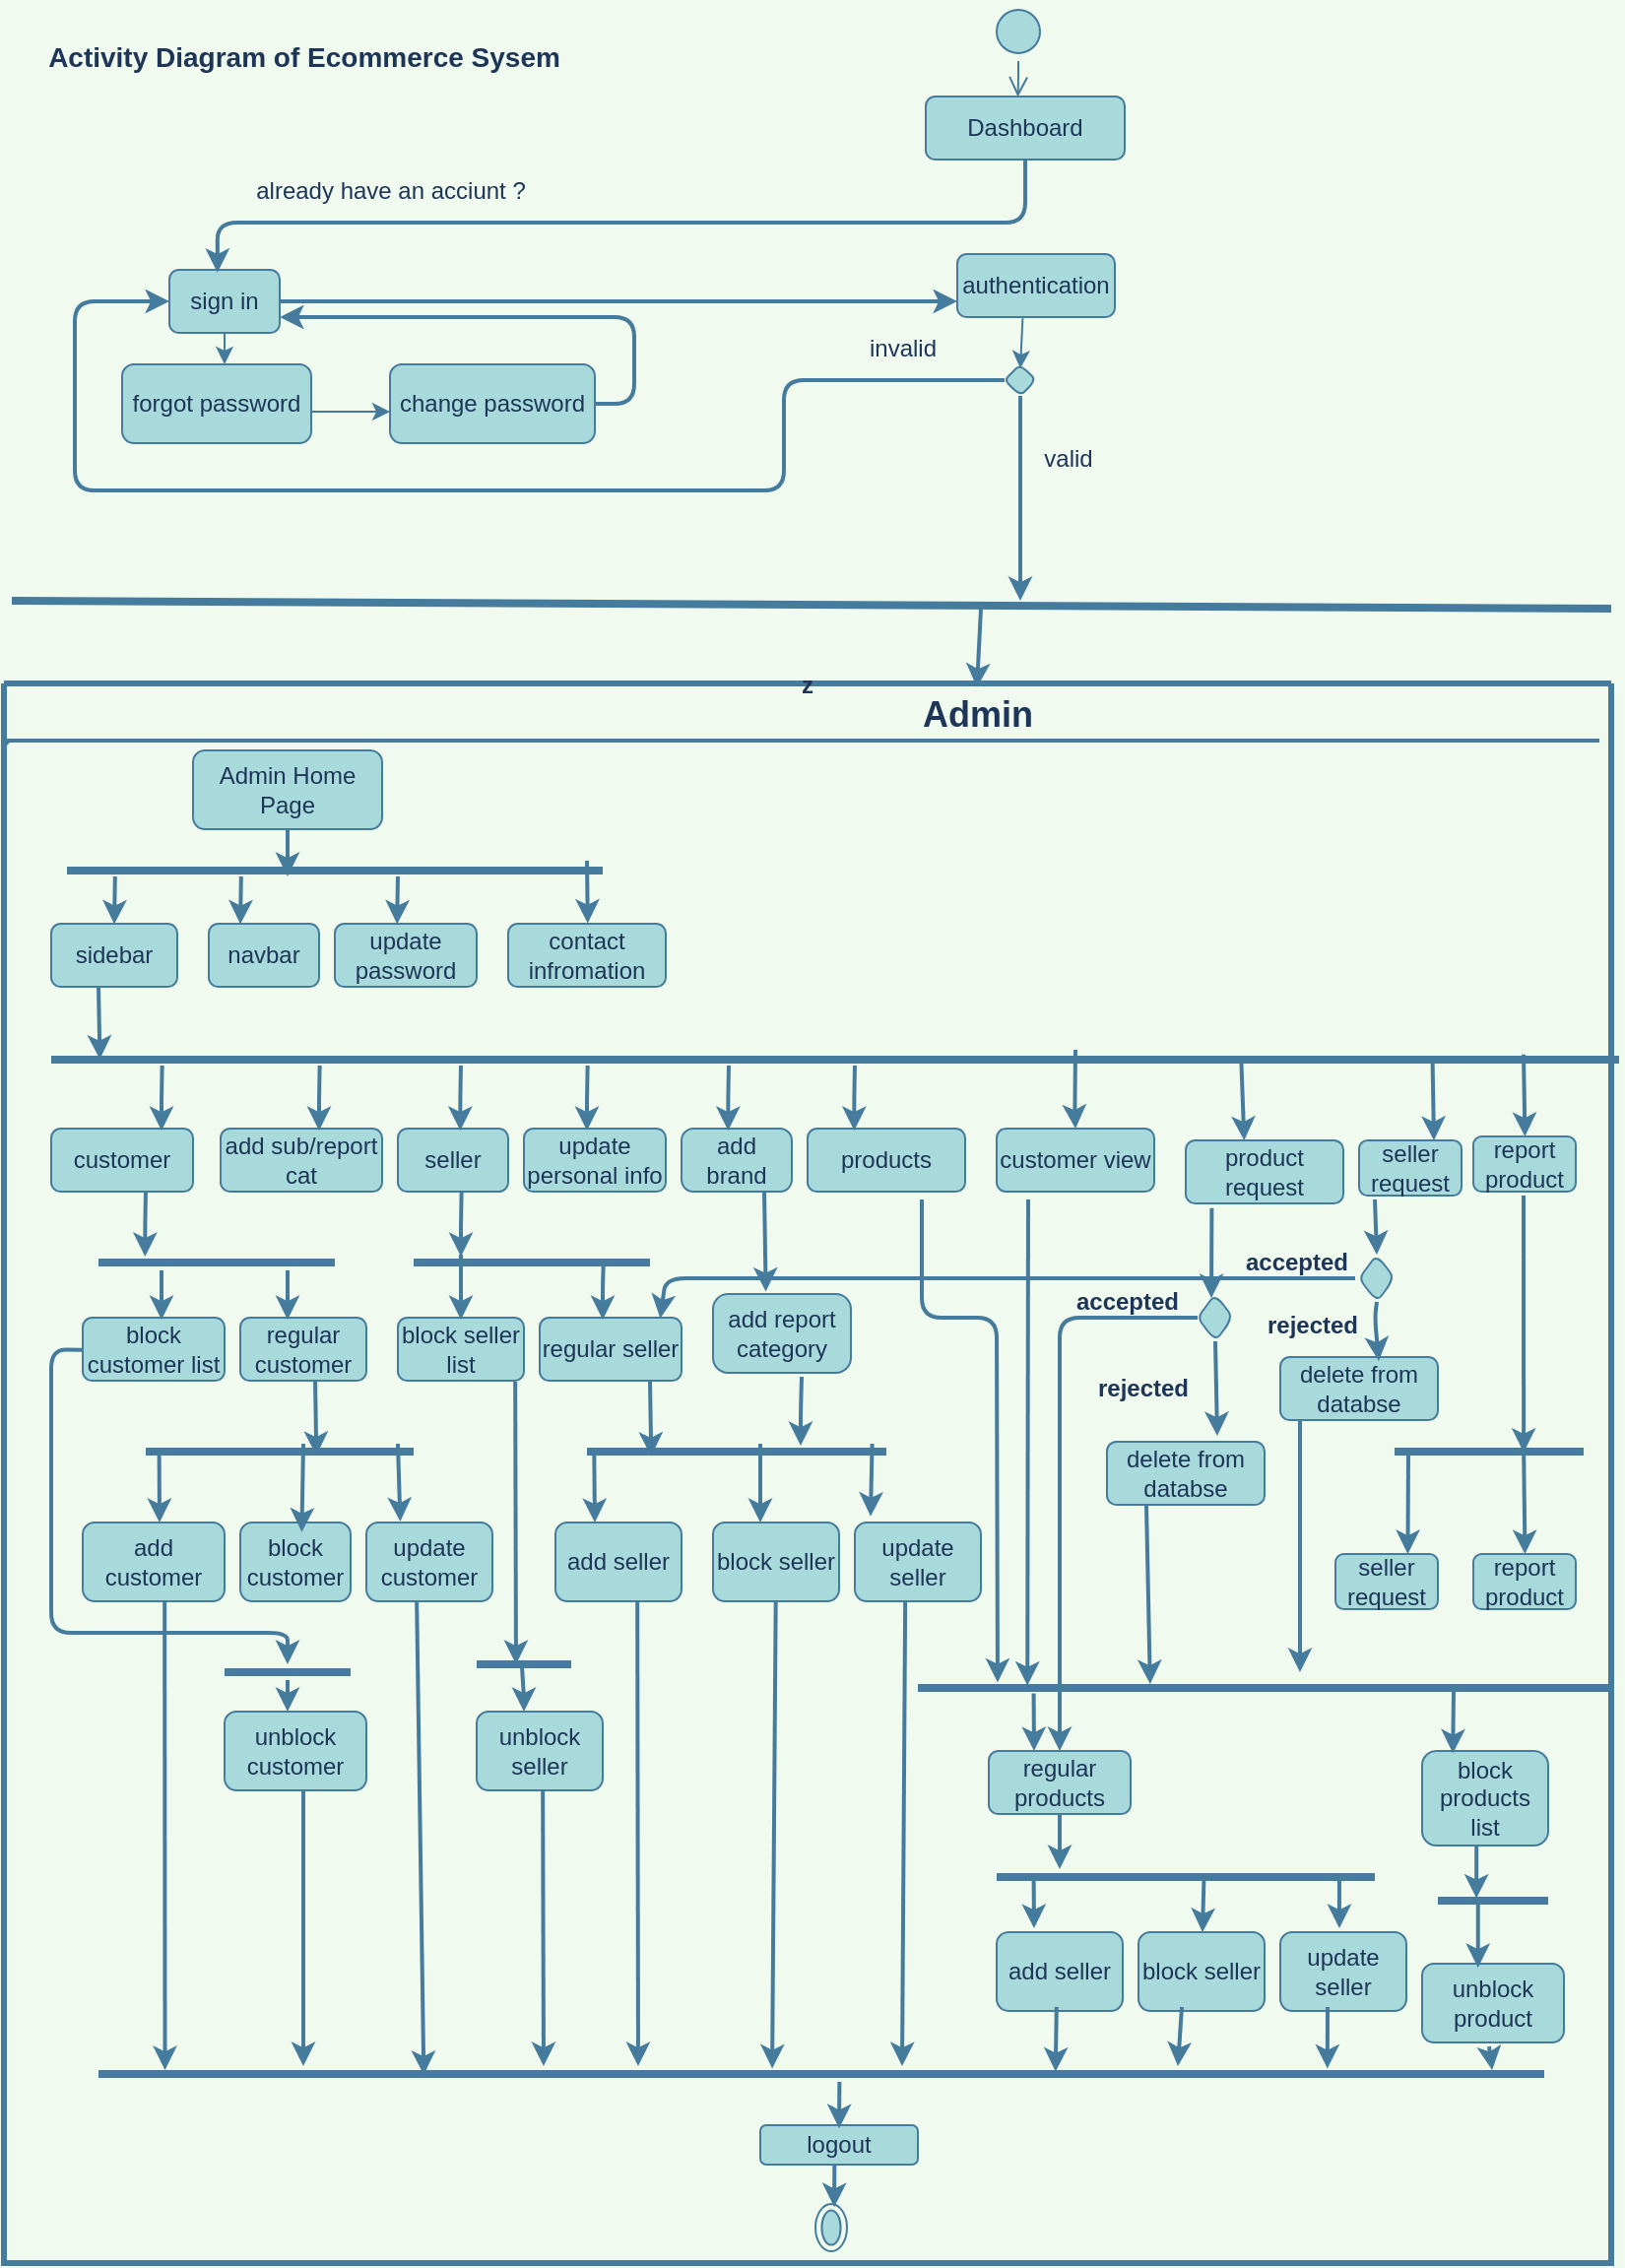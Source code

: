 <mxfile version="20.5.2" type="github">
  <diagram id="-I7CZAZbyV9DtBECHSoT" name="Page-1">
    <mxGraphModel dx="1038" dy="1682" grid="1" gridSize="10" guides="1" tooltips="1" connect="1" arrows="1" fold="1" page="1" pageScale="1" pageWidth="827" pageHeight="1169" background="#F1FAEE" math="0" shadow="0">
      <root>
        <mxCell id="0" />
        <mxCell id="1" parent="0" />
        <mxCell id="g_14Ecix3spJ8cw0UocM-1" value="" style="ellipse;html=1;shape=startState;rounded=1;fillColor=#A8DADC;strokeColor=#457B9D;fontColor=#1D3557;" parent="1" vertex="1">
          <mxGeometry x="504" y="-1168" width="30" height="30" as="geometry" />
        </mxCell>
        <mxCell id="g_14Ecix3spJ8cw0UocM-2" value="" style="edgeStyle=orthogonalEdgeStyle;html=1;verticalAlign=bottom;endArrow=open;endSize=8;rounded=1;entryX=0.463;entryY=0.006;entryDx=0;entryDy=0;entryPerimeter=0;labelBackgroundColor=#F1FAEE;strokeColor=#457B9D;fontColor=#1D3557;" parent="1" source="g_14Ecix3spJ8cw0UocM-1" target="g_14Ecix3spJ8cw0UocM-5" edge="1">
          <mxGeometry relative="1" as="geometry">
            <mxPoint x="415" y="-1120" as="targetPoint" />
          </mxGeometry>
        </mxCell>
        <mxCell id="g_14Ecix3spJ8cw0UocM-3" style="edgeStyle=orthogonalEdgeStyle;orthogonalLoop=1;jettySize=auto;html=1;rounded=1;strokeWidth=2;endArrow=none;endFill=0;entryX=0;entryY=0.5;entryDx=0;entryDy=0;startArrow=classic;startFill=1;exitX=0;exitY=0.5;exitDx=0;exitDy=0;labelBackgroundColor=#F1FAEE;strokeColor=#457B9D;fontColor=#1D3557;" parent="1" source="g_14Ecix3spJ8cw0UocM-4" target="g_14Ecix3spJ8cw0UocM-144" edge="1">
          <mxGeometry relative="1" as="geometry">
            <mxPoint x="390" y="-970" as="targetPoint" />
            <Array as="points">
              <mxPoint x="40" y="-1016" />
              <mxPoint x="40" y="-920" />
              <mxPoint x="400" y="-920" />
              <mxPoint x="400" y="-976" />
            </Array>
            <mxPoint x="40" y="-1080" as="sourcePoint" />
          </mxGeometry>
        </mxCell>
        <mxCell id="p_IL2DqyqRA-ms2kH8pK-1" style="edgeStyle=orthogonalEdgeStyle;rounded=0;orthogonalLoop=1;jettySize=auto;html=1;entryX=0;entryY=0.75;entryDx=0;entryDy=0;startArrow=none;startFill=0;endArrow=classic;endFill=1;strokeWidth=2;labelBackgroundColor=#F1FAEE;strokeColor=#457B9D;fontColor=#1D3557;" parent="1" source="g_14Ecix3spJ8cw0UocM-4" target="g_14Ecix3spJ8cw0UocM-143" edge="1">
          <mxGeometry relative="1" as="geometry" />
        </mxCell>
        <mxCell id="g_14Ecix3spJ8cw0UocM-4" value="sign in" style="whiteSpace=wrap;html=1;rounded=1;fillColor=#A8DADC;strokeColor=#457B9D;fontColor=#1D3557;" parent="1" vertex="1">
          <mxGeometry x="88" y="-1032" width="56" height="32" as="geometry" />
        </mxCell>
        <mxCell id="g_14Ecix3spJ8cw0UocM-5" value="Dashboard" style="whiteSpace=wrap;html=1;rounded=1;fillColor=#A8DADC;strokeColor=#457B9D;fontColor=#1D3557;" parent="1" vertex="1">
          <mxGeometry x="472" y="-1120" width="101" height="32" as="geometry" />
        </mxCell>
        <mxCell id="g_14Ecix3spJ8cw0UocM-7" value="already have an acciunt ?" style="text;html=1;resizable=0;autosize=1;align=center;verticalAlign=middle;points=[];fillColor=none;strokeColor=none;rounded=1;fontColor=#1D3557;" parent="1" vertex="1">
          <mxGeometry x="120" y="-1088" width="160" height="32" as="geometry" />
        </mxCell>
        <mxCell id="g_14Ecix3spJ8cw0UocM-8" value="" style="endArrow=classic;html=1;exitX=0.5;exitY=1;exitDx=0;exitDy=0;rounded=1;labelBackgroundColor=#F1FAEE;strokeColor=#457B9D;fontColor=#1D3557;" parent="1" source="g_14Ecix3spJ8cw0UocM-4" edge="1">
          <mxGeometry width="50" height="50" relative="1" as="geometry">
            <mxPoint x="104" y="-984" as="sourcePoint" />
            <mxPoint x="116" y="-984" as="targetPoint" />
            <Array as="points" />
          </mxGeometry>
        </mxCell>
        <mxCell id="g_14Ecix3spJ8cw0UocM-9" value="forgot password" style="whiteSpace=wrap;html=1;rounded=1;fillColor=#A8DADC;strokeColor=#457B9D;fontColor=#1D3557;" parent="1" vertex="1">
          <mxGeometry x="64" y="-984" width="96" height="40" as="geometry" />
        </mxCell>
        <mxCell id="g_14Ecix3spJ8cw0UocM-10" value="" style="endArrow=classic;html=1;rounded=1;labelBackgroundColor=#F1FAEE;strokeColor=#457B9D;fontColor=#1D3557;" parent="1" edge="1">
          <mxGeometry width="50" height="50" relative="1" as="geometry">
            <mxPoint x="160" y="-960" as="sourcePoint" />
            <mxPoint x="200" y="-960" as="targetPoint" />
          </mxGeometry>
        </mxCell>
        <mxCell id="g_14Ecix3spJ8cw0UocM-11" style="edgeStyle=orthogonalEdgeStyle;orthogonalLoop=1;jettySize=auto;html=1;exitX=1;exitY=0.5;exitDx=0;exitDy=0;entryX=1;entryY=0.75;entryDx=0;entryDy=0;rounded=1;strokeWidth=2;labelBackgroundColor=#F1FAEE;strokeColor=#457B9D;fontColor=#1D3557;" parent="1" source="g_14Ecix3spJ8cw0UocM-12" target="g_14Ecix3spJ8cw0UocM-4" edge="1">
          <mxGeometry relative="1" as="geometry" />
        </mxCell>
        <mxCell id="g_14Ecix3spJ8cw0UocM-12" value="change password" style="whiteSpace=wrap;html=1;fillStyle=auto;rounded=1;fillColor=#A8DADC;strokeColor=#457B9D;fontColor=#1D3557;" parent="1" vertex="1">
          <mxGeometry x="200" y="-984" width="104" height="40" as="geometry" />
        </mxCell>
        <mxCell id="g_14Ecix3spJ8cw0UocM-17" value="" style="endArrow=none;html=1;strokeWidth=4;rounded=1;labelBackgroundColor=#F1FAEE;strokeColor=#457B9D;fontColor=#1D3557;" parent="1" edge="1">
          <mxGeometry relative="1" as="geometry">
            <mxPoint x="8" y="-864" as="sourcePoint" />
            <mxPoint x="820" y="-860" as="targetPoint" />
          </mxGeometry>
        </mxCell>
        <object label="z" id="g_14Ecix3spJ8cw0UocM-18">
          <mxCell style="swimlane;startSize=0;strokeWidth=3;rounded=1;fillColor=#A8DADC;strokeColor=#457B9D;fontColor=#1D3557;" parent="1" vertex="1">
            <mxGeometry x="4" y="-822" width="816" height="802" as="geometry" />
          </mxCell>
        </object>
        <mxCell id="g_14Ecix3spJ8cw0UocM-19" value="Admin" style="text;html=1;resizable=0;autosize=1;align=center;verticalAlign=middle;points=[];strokeWidth=2;shadow=0;glass=0;fontStyle=1;labelBorderColor=none;spacingTop=3;fontSize=18;rounded=1;fontColor=#1D3557;" parent="g_14Ecix3spJ8cw0UocM-18" vertex="1">
          <mxGeometry x="454" y="-6" width="80" height="40" as="geometry" />
        </mxCell>
        <mxCell id="g_14Ecix3spJ8cw0UocM-20" value="" style="endArrow=none;html=1;strokeWidth=2;rounded=1;labelBackgroundColor=#F1FAEE;strokeColor=#457B9D;fontColor=#1D3557;" parent="g_14Ecix3spJ8cw0UocM-18" target="g_14Ecix3spJ8cw0UocM-18" edge="1">
          <mxGeometry width="50" height="50" relative="1" as="geometry">
            <mxPoint x="2" y="31" as="sourcePoint" />
            <mxPoint x="992" y="32" as="targetPoint" />
          </mxGeometry>
        </mxCell>
        <mxCell id="g_14Ecix3spJ8cw0UocM-21" value="" style="edgeStyle=none;orthogonalLoop=1;jettySize=auto;html=1;strokeWidth=2;fontSize=19;rounded=1;labelBackgroundColor=#F1FAEE;strokeColor=#457B9D;fontColor=#1D3557;" parent="g_14Ecix3spJ8cw0UocM-18" edge="1">
          <mxGeometry width="80" relative="1" as="geometry">
            <mxPoint x="496" y="-38" as="sourcePoint" />
            <mxPoint x="494" y="2" as="targetPoint" />
            <Array as="points" />
          </mxGeometry>
        </mxCell>
        <mxCell id="g_14Ecix3spJ8cw0UocM-22" value="" style="line;strokeWidth=2;html=1;labelBackgroundColor=#F1FAEE;fillColor=#A8DADC;strokeColor=#457B9D;fontColor=#1D3557;" parent="g_14Ecix3spJ8cw0UocM-18" vertex="1">
          <mxGeometry y="24" width="810" height="10" as="geometry" />
        </mxCell>
        <mxCell id="g_14Ecix3spJ8cw0UocM-23" value="" style="line;strokeWidth=4;html=1;shadow=0;glass=0;labelBackgroundColor=none;labelBorderColor=none;fontFamily=Times New Roman;fontSize=18;rounded=1;fillColor=#A8DADC;strokeColor=#457B9D;fontColor=#1D3557;" parent="g_14Ecix3spJ8cw0UocM-18" vertex="1">
          <mxGeometry x="48" y="702" width="734" height="8" as="geometry" />
        </mxCell>
        <mxCell id="g_14Ecix3spJ8cw0UocM-24" value="Admin Home Page" style="whiteSpace=wrap;html=1;rounded=1;fillColor=#A8DADC;strokeColor=#457B9D;fontColor=#1D3557;" parent="g_14Ecix3spJ8cw0UocM-18" vertex="1">
          <mxGeometry x="96" y="34" width="96" height="40" as="geometry" />
        </mxCell>
        <mxCell id="g_14Ecix3spJ8cw0UocM-25" value="" style="edgeStyle=none;orthogonalLoop=1;jettySize=auto;html=1;strokeWidth=2;fontSize=19;rounded=1;labelBackgroundColor=#F1FAEE;strokeColor=#457B9D;fontColor=#1D3557;" parent="g_14Ecix3spJ8cw0UocM-18" edge="1">
          <mxGeometry width="80" relative="1" as="geometry">
            <mxPoint x="144" y="74" as="sourcePoint" />
            <mxPoint x="144" y="98" as="targetPoint" />
            <Array as="points" />
          </mxGeometry>
        </mxCell>
        <mxCell id="g_14Ecix3spJ8cw0UocM-26" value="" style="line;strokeWidth=4;html=1;shadow=0;glass=0;labelBackgroundColor=none;labelBorderColor=none;fontFamily=Times New Roman;fontSize=18;rounded=1;fillColor=#A8DADC;strokeColor=#457B9D;fontColor=#1D3557;" parent="g_14Ecix3spJ8cw0UocM-18" vertex="1">
          <mxGeometry x="32" y="90" width="272" height="10" as="geometry" />
        </mxCell>
        <mxCell id="g_14Ecix3spJ8cw0UocM-27" value="" style="edgeStyle=none;orthogonalLoop=1;jettySize=auto;html=1;strokeWidth=2;fontSize=19;exitX=0.076;exitY=0.78;exitDx=0;exitDy=0;exitPerimeter=0;rounded=1;labelBackgroundColor=#F1FAEE;strokeColor=#457B9D;fontColor=#1D3557;" parent="g_14Ecix3spJ8cw0UocM-18" edge="1">
          <mxGeometry width="80" relative="1" as="geometry">
            <mxPoint x="56.42" y="98" as="sourcePoint" />
            <mxPoint x="56.004" y="122.2" as="targetPoint" />
            <Array as="points" />
          </mxGeometry>
        </mxCell>
        <mxCell id="g_14Ecix3spJ8cw0UocM-28" value="" style="edgeStyle=none;orthogonalLoop=1;jettySize=auto;html=1;strokeWidth=2;fontSize=19;rounded=1;entryX=0.505;entryY=-0.006;entryDx=0;entryDy=0;entryPerimeter=0;labelBackgroundColor=#F1FAEE;strokeColor=#457B9D;fontColor=#1D3557;" parent="g_14Ecix3spJ8cw0UocM-18" target="g_14Ecix3spJ8cw0UocM-30" edge="1">
          <mxGeometry width="80" relative="1" as="geometry">
            <mxPoint x="296" y="90" as="sourcePoint" />
            <mxPoint x="271.998" y="958.2" as="targetPoint" />
            <Array as="points" />
          </mxGeometry>
        </mxCell>
        <mxCell id="g_14Ecix3spJ8cw0UocM-29" value="sidebar" style="whiteSpace=wrap;html=1;rounded=1;fillColor=#A8DADC;strokeColor=#457B9D;fontColor=#1D3557;" parent="g_14Ecix3spJ8cw0UocM-18" vertex="1">
          <mxGeometry x="24" y="122" width="64" height="32" as="geometry" />
        </mxCell>
        <mxCell id="g_14Ecix3spJ8cw0UocM-30" value="contact infromation" style="whiteSpace=wrap;html=1;rounded=1;fillColor=#A8DADC;strokeColor=#457B9D;fontColor=#1D3557;" parent="g_14Ecix3spJ8cw0UocM-18" vertex="1">
          <mxGeometry x="256" y="122" width="80" height="32" as="geometry" />
        </mxCell>
        <mxCell id="g_14Ecix3spJ8cw0UocM-31" value="add sub/report cat" style="whiteSpace=wrap;html=1;rounded=1;fillColor=#A8DADC;strokeColor=#457B9D;fontColor=#1D3557;" parent="g_14Ecix3spJ8cw0UocM-18" vertex="1">
          <mxGeometry x="110" y="226" width="82" height="32" as="geometry" />
        </mxCell>
        <mxCell id="g_14Ecix3spJ8cw0UocM-32" value="" style="line;strokeWidth=4;html=1;shadow=0;glass=0;labelBackgroundColor=none;labelBorderColor=none;fontFamily=Times New Roman;fontSize=18;rounded=1;fillColor=#A8DADC;strokeColor=#457B9D;fontColor=#1D3557;" parent="g_14Ecix3spJ8cw0UocM-18" vertex="1">
          <mxGeometry x="24" y="186" width="796" height="10" as="geometry" />
        </mxCell>
        <mxCell id="g_14Ecix3spJ8cw0UocM-33" value="add brand" style="whiteSpace=wrap;html=1;rounded=1;arcSize=19;fillColor=#A8DADC;strokeColor=#457B9D;fontColor=#1D3557;" parent="g_14Ecix3spJ8cw0UocM-18" vertex="1">
          <mxGeometry x="344" y="226" width="56" height="32" as="geometry" />
        </mxCell>
        <mxCell id="g_14Ecix3spJ8cw0UocM-34" value="navbar" style="whiteSpace=wrap;html=1;rounded=1;fillColor=#A8DADC;strokeColor=#457B9D;fontColor=#1D3557;" parent="g_14Ecix3spJ8cw0UocM-18" vertex="1">
          <mxGeometry x="104" y="122" width="56" height="32" as="geometry" />
        </mxCell>
        <mxCell id="g_14Ecix3spJ8cw0UocM-35" value="update password" style="whiteSpace=wrap;html=1;fillStyle=auto;rounded=1;fillColor=#A8DADC;strokeColor=#457B9D;fontColor=#1D3557;" parent="g_14Ecix3spJ8cw0UocM-18" vertex="1">
          <mxGeometry x="168" y="122" width="72" height="32" as="geometry" />
        </mxCell>
        <mxCell id="g_14Ecix3spJ8cw0UocM-36" value="" style="edgeStyle=none;orthogonalLoop=1;jettySize=auto;html=1;strokeWidth=2;fontSize=19;exitX=0.076;exitY=0.78;exitDx=0;exitDy=0;exitPerimeter=0;rounded=1;labelBackgroundColor=#F1FAEE;strokeColor=#457B9D;fontColor=#1D3557;" parent="g_14Ecix3spJ8cw0UocM-18" edge="1">
          <mxGeometry width="80" relative="1" as="geometry">
            <mxPoint x="120.42" y="98" as="sourcePoint" />
            <mxPoint x="120.004" y="122.2" as="targetPoint" />
            <Array as="points" />
          </mxGeometry>
        </mxCell>
        <mxCell id="g_14Ecix3spJ8cw0UocM-37" value="" style="edgeStyle=none;orthogonalLoop=1;jettySize=auto;html=1;strokeWidth=2;fontSize=19;exitX=0.076;exitY=0.78;exitDx=0;exitDy=0;exitPerimeter=0;rounded=1;labelBackgroundColor=#F1FAEE;strokeColor=#457B9D;fontColor=#1D3557;" parent="g_14Ecix3spJ8cw0UocM-18" edge="1">
          <mxGeometry width="80" relative="1" as="geometry">
            <mxPoint x="200" y="98" as="sourcePoint" />
            <mxPoint x="199.584" y="122.2" as="targetPoint" />
            <Array as="points" />
          </mxGeometry>
        </mxCell>
        <mxCell id="g_14Ecix3spJ8cw0UocM-38" value="seller" style="whiteSpace=wrap;html=1;rounded=1;fillColor=#A8DADC;strokeColor=#457B9D;fontColor=#1D3557;" parent="g_14Ecix3spJ8cw0UocM-18" vertex="1">
          <mxGeometry x="200" y="226" width="56" height="32" as="geometry" />
        </mxCell>
        <mxCell id="g_14Ecix3spJ8cw0UocM-39" value="products" style="whiteSpace=wrap;html=1;rounded=1;fillColor=#A8DADC;strokeColor=#457B9D;fontColor=#1D3557;" parent="g_14Ecix3spJ8cw0UocM-18" vertex="1">
          <mxGeometry x="408" y="226" width="80" height="32" as="geometry" />
        </mxCell>
        <mxCell id="g_14Ecix3spJ8cw0UocM-40" value="" style="edgeStyle=none;orthogonalLoop=1;jettySize=auto;html=1;strokeWidth=2;fontSize=19;rounded=1;labelBackgroundColor=#F1FAEE;strokeColor=#457B9D;fontColor=#1D3557;" parent="g_14Ecix3spJ8cw0UocM-18" edge="1">
          <mxGeometry width="80" relative="1" as="geometry">
            <mxPoint x="296.32" y="194" as="sourcePoint" />
            <mxPoint x="296" y="227" as="targetPoint" />
            <Array as="points">
              <mxPoint x="296.0" y="211" />
            </Array>
          </mxGeometry>
        </mxCell>
        <mxCell id="g_14Ecix3spJ8cw0UocM-41" value="" style="edgeStyle=none;orthogonalLoop=1;jettySize=auto;html=1;strokeWidth=2;fontSize=19;rounded=1;labelBackgroundColor=#F1FAEE;strokeColor=#457B9D;fontColor=#1D3557;" parent="g_14Ecix3spJ8cw0UocM-18" edge="1">
          <mxGeometry width="80" relative="1" as="geometry">
            <mxPoint x="368" y="194" as="sourcePoint" />
            <mxPoint x="367.68" y="227" as="targetPoint" />
            <Array as="points">
              <mxPoint x="367.68" y="211" />
            </Array>
          </mxGeometry>
        </mxCell>
        <mxCell id="g_14Ecix3spJ8cw0UocM-42" value="" style="edgeStyle=none;orthogonalLoop=1;jettySize=auto;html=1;strokeWidth=2;fontSize=19;rounded=1;labelBackgroundColor=#F1FAEE;strokeColor=#457B9D;fontColor=#1D3557;" parent="g_14Ecix3spJ8cw0UocM-18" edge="1">
          <mxGeometry width="80" relative="1" as="geometry">
            <mxPoint x="432" y="194" as="sourcePoint" />
            <mxPoint x="431.68" y="227" as="targetPoint" />
            <Array as="points">
              <mxPoint x="431.68" y="211" />
            </Array>
          </mxGeometry>
        </mxCell>
        <mxCell id="g_14Ecix3spJ8cw0UocM-43" value="customer" style="whiteSpace=wrap;html=1;rounded=1;fillColor=#A8DADC;strokeColor=#457B9D;fontColor=#1D3557;" parent="g_14Ecix3spJ8cw0UocM-18" vertex="1">
          <mxGeometry x="24" y="226" width="72" height="32" as="geometry" />
        </mxCell>
        <mxCell id="g_14Ecix3spJ8cw0UocM-44" value="update personal info" style="whiteSpace=wrap;html=1;rounded=1;fillColor=#A8DADC;strokeColor=#457B9D;fontColor=#1D3557;" parent="g_14Ecix3spJ8cw0UocM-18" vertex="1">
          <mxGeometry x="264" y="226" width="72" height="32" as="geometry" />
        </mxCell>
        <mxCell id="g_14Ecix3spJ8cw0UocM-45" value="" style="line;strokeWidth=4;html=1;shadow=0;glass=0;labelBackgroundColor=none;labelBorderColor=none;fontFamily=Times New Roman;fontSize=18;rounded=1;fillColor=#A8DADC;strokeColor=#457B9D;fontColor=#1D3557;" parent="g_14Ecix3spJ8cw0UocM-18" vertex="1">
          <mxGeometry x="48" y="290" width="120" height="8" as="geometry" />
        </mxCell>
        <mxCell id="g_14Ecix3spJ8cw0UocM-46" value="" style="edgeStyle=none;orthogonalLoop=1;jettySize=auto;html=1;strokeWidth=2;fontSize=19;rounded=1;labelBackgroundColor=#F1FAEE;strokeColor=#457B9D;fontColor=#1D3557;" parent="g_14Ecix3spJ8cw0UocM-18" edge="1">
          <mxGeometry width="80" relative="1" as="geometry">
            <mxPoint x="232" y="194" as="sourcePoint" />
            <mxPoint x="231.68" y="227" as="targetPoint" />
            <Array as="points">
              <mxPoint x="231.68" y="211" />
            </Array>
          </mxGeometry>
        </mxCell>
        <mxCell id="g_14Ecix3spJ8cw0UocM-47" value="" style="edgeStyle=none;orthogonalLoop=1;jettySize=auto;html=1;strokeWidth=2;fontSize=19;rounded=1;labelBackgroundColor=#F1FAEE;strokeColor=#457B9D;fontColor=#1D3557;" parent="g_14Ecix3spJ8cw0UocM-18" edge="1">
          <mxGeometry width="80" relative="1" as="geometry">
            <mxPoint x="160.32" y="194" as="sourcePoint" />
            <mxPoint x="160" y="227" as="targetPoint" />
            <Array as="points">
              <mxPoint x="160" y="211" />
            </Array>
          </mxGeometry>
        </mxCell>
        <mxCell id="g_14Ecix3spJ8cw0UocM-48" value="" style="edgeStyle=none;orthogonalLoop=1;jettySize=auto;html=1;strokeWidth=2;fontSize=19;rounded=1;labelBackgroundColor=#F1FAEE;strokeColor=#457B9D;fontColor=#1D3557;" parent="g_14Ecix3spJ8cw0UocM-18" edge="1">
          <mxGeometry width="80" relative="1" as="geometry">
            <mxPoint x="80.32" y="194" as="sourcePoint" />
            <mxPoint x="80" y="227" as="targetPoint" />
            <Array as="points">
              <mxPoint x="80" y="211" />
            </Array>
          </mxGeometry>
        </mxCell>
        <mxCell id="g_14Ecix3spJ8cw0UocM-49" value="regular customer" style="whiteSpace=wrap;html=1;rounded=1;fillColor=#A8DADC;strokeColor=#457B9D;fontColor=#1D3557;" parent="g_14Ecix3spJ8cw0UocM-18" vertex="1">
          <mxGeometry x="120" y="322" width="64" height="32" as="geometry" />
        </mxCell>
        <mxCell id="g_14Ecix3spJ8cw0UocM-50" value="block customer list" style="whiteSpace=wrap;html=1;rounded=1;fillColor=#A8DADC;strokeColor=#457B9D;fontColor=#1D3557;" parent="g_14Ecix3spJ8cw0UocM-18" vertex="1">
          <mxGeometry x="40" y="322" width="72" height="32" as="geometry" />
        </mxCell>
        <mxCell id="g_14Ecix3spJ8cw0UocM-51" value="regular seller" style="whiteSpace=wrap;html=1;rounded=1;fillColor=#A8DADC;strokeColor=#457B9D;fontColor=#1D3557;" parent="g_14Ecix3spJ8cw0UocM-18" vertex="1">
          <mxGeometry x="272" y="322" width="72" height="32" as="geometry" />
        </mxCell>
        <mxCell id="g_14Ecix3spJ8cw0UocM-52" value="block seller list" style="whiteSpace=wrap;html=1;rounded=1;fillColor=#A8DADC;strokeColor=#457B9D;fontColor=#1D3557;" parent="g_14Ecix3spJ8cw0UocM-18" vertex="1">
          <mxGeometry x="200" y="322" width="64" height="32" as="geometry" />
        </mxCell>
        <mxCell id="g_14Ecix3spJ8cw0UocM-53" value="" style="line;strokeWidth=4;html=1;shadow=0;glass=0;labelBackgroundColor=none;labelBorderColor=none;fontFamily=Times New Roman;fontSize=18;rounded=1;fillColor=#A8DADC;strokeColor=#457B9D;fontColor=#1D3557;" parent="g_14Ecix3spJ8cw0UocM-18" vertex="1">
          <mxGeometry x="208" y="290" width="120" height="8" as="geometry" />
        </mxCell>
        <mxCell id="g_14Ecix3spJ8cw0UocM-54" value="" style="line;strokeWidth=4;html=1;shadow=0;glass=0;labelBackgroundColor=none;labelBorderColor=none;fontFamily=Times New Roman;fontSize=18;rounded=1;fillColor=#A8DADC;strokeColor=#457B9D;fontColor=#1D3557;" parent="g_14Ecix3spJ8cw0UocM-18" vertex="1">
          <mxGeometry x="464" y="506" width="352" height="8" as="geometry" />
        </mxCell>
        <mxCell id="g_14Ecix3spJ8cw0UocM-55" value="regular products" style="whiteSpace=wrap;html=1;rounded=1;fillColor=#A8DADC;strokeColor=#457B9D;fontColor=#1D3557;" parent="g_14Ecix3spJ8cw0UocM-18" vertex="1">
          <mxGeometry x="500" y="542" width="72" height="32" as="geometry" />
        </mxCell>
        <mxCell id="g_14Ecix3spJ8cw0UocM-56" value="block products list" style="whiteSpace=wrap;html=1;rounded=1;fillColor=#A8DADC;strokeColor=#457B9D;fontColor=#1D3557;" parent="g_14Ecix3spJ8cw0UocM-18" vertex="1">
          <mxGeometry x="720" y="542" width="64" height="48" as="geometry" />
        </mxCell>
        <mxCell id="g_14Ecix3spJ8cw0UocM-57" value="" style="edgeStyle=none;orthogonalLoop=1;jettySize=auto;html=1;strokeWidth=2;fontSize=19;rounded=1;labelBackgroundColor=#F1FAEE;strokeColor=#457B9D;fontColor=#1D3557;" parent="g_14Ecix3spJ8cw0UocM-18" edge="1">
          <mxGeometry width="80" relative="1" as="geometry">
            <mxPoint x="72" y="258" as="sourcePoint" />
            <mxPoint x="71.68" y="291" as="targetPoint" />
            <Array as="points">
              <mxPoint x="71.68" y="275" />
            </Array>
          </mxGeometry>
        </mxCell>
        <mxCell id="g_14Ecix3spJ8cw0UocM-58" value="" style="edgeStyle=none;orthogonalLoop=1;jettySize=auto;html=1;strokeWidth=2;fontSize=19;rounded=1;labelBackgroundColor=#F1FAEE;strokeColor=#457B9D;fontColor=#1D3557;" parent="g_14Ecix3spJ8cw0UocM-18" edge="1">
          <mxGeometry width="80" relative="1" as="geometry">
            <mxPoint x="80" y="298" as="sourcePoint" />
            <mxPoint x="80" y="323" as="targetPoint" />
            <Array as="points">
              <mxPoint x="80.0" y="307" />
            </Array>
          </mxGeometry>
        </mxCell>
        <mxCell id="g_14Ecix3spJ8cw0UocM-59" value="" style="edgeStyle=none;orthogonalLoop=1;jettySize=auto;html=1;strokeWidth=2;fontSize=19;rounded=1;labelBackgroundColor=#F1FAEE;strokeColor=#457B9D;fontColor=#1D3557;" parent="g_14Ecix3spJ8cw0UocM-18" edge="1">
          <mxGeometry width="80" relative="1" as="geometry">
            <mxPoint x="144" y="298" as="sourcePoint" />
            <mxPoint x="144" y="323" as="targetPoint" />
            <Array as="points">
              <mxPoint x="144.0" y="307" />
            </Array>
          </mxGeometry>
        </mxCell>
        <mxCell id="g_14Ecix3spJ8cw0UocM-60" value="" style="edgeStyle=none;orthogonalLoop=1;jettySize=auto;html=1;strokeWidth=2;fontSize=19;rounded=1;labelBackgroundColor=#F1FAEE;strokeColor=#457B9D;fontColor=#1D3557;" parent="g_14Ecix3spJ8cw0UocM-18" edge="1">
          <mxGeometry width="80" relative="1" as="geometry">
            <mxPoint x="232" y="290" as="sourcePoint" />
            <mxPoint x="232" y="323" as="targetPoint" />
            <Array as="points">
              <mxPoint x="232.0" y="307" />
            </Array>
          </mxGeometry>
        </mxCell>
        <mxCell id="g_14Ecix3spJ8cw0UocM-61" value="" style="edgeStyle=none;orthogonalLoop=1;jettySize=auto;html=1;strokeWidth=2;fontSize=19;rounded=1;exitX=0.803;exitY=0.55;exitDx=0;exitDy=0;exitPerimeter=0;labelBackgroundColor=#F1FAEE;strokeColor=#457B9D;fontColor=#1D3557;" parent="g_14Ecix3spJ8cw0UocM-18" source="g_14Ecix3spJ8cw0UocM-53" edge="1">
          <mxGeometry width="80" relative="1" as="geometry">
            <mxPoint x="288" y="1130" as="sourcePoint" />
            <mxPoint x="304" y="323" as="targetPoint" />
            <Array as="points">
              <mxPoint x="304.0" y="307" />
            </Array>
          </mxGeometry>
        </mxCell>
        <mxCell id="g_14Ecix3spJ8cw0UocM-62" value="" style="edgeStyle=none;orthogonalLoop=1;jettySize=auto;html=1;strokeWidth=2;fontSize=19;rounded=1;labelBackgroundColor=#F1FAEE;strokeColor=#457B9D;fontColor=#1D3557;" parent="g_14Ecix3spJ8cw0UocM-18" edge="1">
          <mxGeometry width="80" relative="1" as="geometry">
            <mxPoint x="232.32" y="258" as="sourcePoint" />
            <mxPoint x="232" y="291" as="targetPoint" />
            <Array as="points">
              <mxPoint x="232.0" y="275" />
            </Array>
          </mxGeometry>
        </mxCell>
        <mxCell id="g_14Ecix3spJ8cw0UocM-63" value="" style="edgeStyle=none;orthogonalLoop=1;jettySize=auto;html=1;strokeWidth=2;fontSize=19;rounded=1;entryX=0.115;entryY=0.15;entryDx=0;entryDy=0;entryPerimeter=0;labelBackgroundColor=#F1FAEE;strokeColor=#457B9D;fontColor=#1D3557;" parent="g_14Ecix3spJ8cw0UocM-18" target="g_14Ecix3spJ8cw0UocM-54" edge="1">
          <mxGeometry width="80" relative="1" as="geometry">
            <mxPoint x="466" y="262" as="sourcePoint" />
            <mxPoint x="431.68" y="291" as="targetPoint" />
            <Array as="points">
              <mxPoint x="466" y="322" />
              <mxPoint x="504" y="322" />
            </Array>
          </mxGeometry>
        </mxCell>
        <mxCell id="g_14Ecix3spJ8cw0UocM-64" value="" style="line;strokeWidth=4;html=1;shadow=0;glass=0;labelBackgroundColor=none;labelBorderColor=none;fontFamily=Times New Roman;fontSize=18;rounded=1;fillColor=#A8DADC;strokeColor=#457B9D;fontColor=#1D3557;" parent="g_14Ecix3spJ8cw0UocM-18" vertex="1">
          <mxGeometry x="72" y="386" width="136" height="8" as="geometry" />
        </mxCell>
        <mxCell id="g_14Ecix3spJ8cw0UocM-65" value="add customer" style="whiteSpace=wrap;html=1;rounded=1;fillColor=#A8DADC;strokeColor=#457B9D;fontColor=#1D3557;" parent="g_14Ecix3spJ8cw0UocM-18" vertex="1">
          <mxGeometry x="40" y="426" width="72" height="40" as="geometry" />
        </mxCell>
        <mxCell id="g_14Ecix3spJ8cw0UocM-66" value="block customer" style="whiteSpace=wrap;html=1;rounded=1;fillColor=#A8DADC;strokeColor=#457B9D;fontColor=#1D3557;" parent="g_14Ecix3spJ8cw0UocM-18" vertex="1">
          <mxGeometry x="120" y="426" width="56" height="40" as="geometry" />
        </mxCell>
        <mxCell id="g_14Ecix3spJ8cw0UocM-67" value="update customer" style="whiteSpace=wrap;html=1;rounded=1;fillColor=#A8DADC;strokeColor=#457B9D;fontColor=#1D3557;" parent="g_14Ecix3spJ8cw0UocM-18" vertex="1">
          <mxGeometry x="184" y="426" width="64" height="40" as="geometry" />
        </mxCell>
        <mxCell id="g_14Ecix3spJ8cw0UocM-68" value="" style="edgeStyle=none;orthogonalLoop=1;jettySize=auto;html=1;strokeWidth=2;fontSize=19;rounded=1;entryX=0.637;entryY=0.75;entryDx=0;entryDy=0;entryPerimeter=0;exitX=0.594;exitY=0.988;exitDx=0;exitDy=0;exitPerimeter=0;labelBackgroundColor=#F1FAEE;strokeColor=#457B9D;fontColor=#1D3557;" parent="g_14Ecix3spJ8cw0UocM-18" source="g_14Ecix3spJ8cw0UocM-49" target="g_14Ecix3spJ8cw0UocM-64" edge="1">
          <mxGeometry width="80" relative="1" as="geometry">
            <mxPoint x="80" y="1186" as="sourcePoint" />
            <mxPoint x="80" y="1218" as="targetPoint" />
            <Array as="points" />
          </mxGeometry>
        </mxCell>
        <mxCell id="g_14Ecix3spJ8cw0UocM-69" value="" style="edgeStyle=none;orthogonalLoop=1;jettySize=auto;html=1;strokeWidth=2;fontSize=19;rounded=1;exitX=0.05;exitY=0.25;exitDx=0;exitDy=0;exitPerimeter=0;labelBackgroundColor=#F1FAEE;strokeColor=#457B9D;fontColor=#1D3557;" parent="g_14Ecix3spJ8cw0UocM-18" source="g_14Ecix3spJ8cw0UocM-64" edge="1">
          <mxGeometry width="80" relative="1" as="geometry">
            <mxPoint x="56" y="1250" as="sourcePoint" />
            <mxPoint x="79" y="426" as="targetPoint" />
            <Array as="points" />
          </mxGeometry>
        </mxCell>
        <mxCell id="g_14Ecix3spJ8cw0UocM-70" value="" style="edgeStyle=none;orthogonalLoop=1;jettySize=auto;html=1;strokeWidth=2;fontSize=19;rounded=1;entryX=0.269;entryY=-0.013;entryDx=0;entryDy=0;entryPerimeter=0;labelBackgroundColor=#F1FAEE;strokeColor=#457B9D;fontColor=#1D3557;" parent="g_14Ecix3spJ8cw0UocM-18" target="g_14Ecix3spJ8cw0UocM-67" edge="1">
          <mxGeometry width="80" relative="1" as="geometry">
            <mxPoint x="200" y="386" as="sourcePoint" />
            <mxPoint x="189" y="1258" as="targetPoint" />
            <Array as="points" />
          </mxGeometry>
        </mxCell>
        <mxCell id="g_14Ecix3spJ8cw0UocM-71" value="" style="line;strokeWidth=4;html=1;shadow=0;glass=0;labelBackgroundColor=none;labelBorderColor=none;fontFamily=Times New Roman;fontSize=18;rounded=1;fillColor=#A8DADC;strokeColor=#457B9D;fontColor=#1D3557;" parent="g_14Ecix3spJ8cw0UocM-18" vertex="1">
          <mxGeometry x="296" y="386" width="152" height="8" as="geometry" />
        </mxCell>
        <mxCell id="g_14Ecix3spJ8cw0UocM-72" value="add seller" style="whiteSpace=wrap;html=1;rounded=1;fillColor=#A8DADC;strokeColor=#457B9D;fontColor=#1D3557;" parent="g_14Ecix3spJ8cw0UocM-18" vertex="1">
          <mxGeometry x="280" y="426" width="64" height="40" as="geometry" />
        </mxCell>
        <mxCell id="g_14Ecix3spJ8cw0UocM-73" value="block seller" style="whiteSpace=wrap;html=1;rounded=1;fillColor=#A8DADC;strokeColor=#457B9D;fontColor=#1D3557;" parent="g_14Ecix3spJ8cw0UocM-18" vertex="1">
          <mxGeometry x="360" y="426" width="64" height="40" as="geometry" />
        </mxCell>
        <mxCell id="g_14Ecix3spJ8cw0UocM-74" value="update seller" style="whiteSpace=wrap;html=1;rounded=1;fillColor=#A8DADC;strokeColor=#457B9D;fontColor=#1D3557;" parent="g_14Ecix3spJ8cw0UocM-18" vertex="1">
          <mxGeometry x="432" y="426" width="64" height="40" as="geometry" />
        </mxCell>
        <mxCell id="g_14Ecix3spJ8cw0UocM-75" value="" style="edgeStyle=none;orthogonalLoop=1;jettySize=auto;html=1;strokeWidth=2;fontSize=19;rounded=1;exitX=0.024;exitY=0.45;exitDx=0;exitDy=0;exitPerimeter=0;labelBackgroundColor=#F1FAEE;strokeColor=#457B9D;fontColor=#1D3557;" parent="g_14Ecix3spJ8cw0UocM-18" source="g_14Ecix3spJ8cw0UocM-71" edge="1">
          <mxGeometry width="80" relative="1" as="geometry">
            <mxPoint x="288.79" y="1226" as="sourcePoint" />
            <mxPoint x="300" y="426" as="targetPoint" />
            <Array as="points" />
          </mxGeometry>
        </mxCell>
        <mxCell id="g_14Ecix3spJ8cw0UocM-76" value="" style="edgeStyle=none;orthogonalLoop=1;jettySize=auto;html=1;strokeWidth=2;fontSize=19;rounded=1;labelBackgroundColor=#F1FAEE;strokeColor=#457B9D;fontColor=#1D3557;" parent="g_14Ecix3spJ8cw0UocM-18" edge="1">
          <mxGeometry width="80" relative="1" as="geometry">
            <mxPoint x="384" y="386" as="sourcePoint" />
            <mxPoint x="384" y="426" as="targetPoint" />
            <Array as="points" />
          </mxGeometry>
        </mxCell>
        <mxCell id="g_14Ecix3spJ8cw0UocM-77" value="" style="edgeStyle=none;orthogonalLoop=1;jettySize=auto;html=1;strokeWidth=2;fontSize=19;rounded=1;exitX=0.189;exitY=0.45;exitDx=0;exitDy=0;exitPerimeter=0;entryX=0.406;entryY=0.013;entryDx=0;entryDy=0;entryPerimeter=0;labelBackgroundColor=#F1FAEE;strokeColor=#457B9D;fontColor=#1D3557;" parent="g_14Ecix3spJ8cw0UocM-18" edge="1">
          <mxGeometry width="80" relative="1" as="geometry">
            <mxPoint x="440.79" y="386" as="sourcePoint" />
            <mxPoint x="439.998" y="422.816" as="targetPoint" />
            <Array as="points" />
          </mxGeometry>
        </mxCell>
        <mxCell id="g_14Ecix3spJ8cw0UocM-78" value="" style="edgeStyle=none;orthogonalLoop=1;jettySize=auto;html=1;strokeWidth=2;fontSize=19;rounded=1;entryX=0.406;entryY=0.013;entryDx=0;entryDy=0;entryPerimeter=0;labelBackgroundColor=#F1FAEE;strokeColor=#457B9D;fontColor=#1D3557;" parent="g_14Ecix3spJ8cw0UocM-18" edge="1">
          <mxGeometry width="80" relative="1" as="geometry">
            <mxPoint x="152" y="386" as="sourcePoint" />
            <mxPoint x="151.208" y="430.816" as="targetPoint" />
            <Array as="points" />
          </mxGeometry>
        </mxCell>
        <mxCell id="g_14Ecix3spJ8cw0UocM-79" value="unblock seller" style="whiteSpace=wrap;html=1;rounded=1;fillColor=#A8DADC;strokeColor=#457B9D;fontColor=#1D3557;" parent="g_14Ecix3spJ8cw0UocM-18" vertex="1">
          <mxGeometry x="240" y="522" width="64" height="40" as="geometry" />
        </mxCell>
        <mxCell id="g_14Ecix3spJ8cw0UocM-80" value="unblock product" style="whiteSpace=wrap;html=1;rounded=1;fillColor=#A8DADC;strokeColor=#457B9D;fontColor=#1D3557;" parent="g_14Ecix3spJ8cw0UocM-18" vertex="1">
          <mxGeometry x="720" y="650" width="72" height="40" as="geometry" />
        </mxCell>
        <mxCell id="g_14Ecix3spJ8cw0UocM-81" value="unblock customer" style="whiteSpace=wrap;html=1;rounded=1;fillColor=#A8DADC;strokeColor=#457B9D;fontColor=#1D3557;" parent="g_14Ecix3spJ8cw0UocM-18" vertex="1">
          <mxGeometry x="112" y="522" width="72" height="40" as="geometry" />
        </mxCell>
        <mxCell id="g_14Ecix3spJ8cw0UocM-82" value="" style="line;strokeWidth=4;html=1;shadow=0;glass=0;labelBackgroundColor=none;labelBorderColor=none;fontFamily=Times New Roman;fontSize=18;rounded=1;fillColor=#A8DADC;strokeColor=#457B9D;fontColor=#1D3557;" parent="g_14Ecix3spJ8cw0UocM-18" vertex="1">
          <mxGeometry x="112" y="498" width="64" height="8" as="geometry" />
        </mxCell>
        <mxCell id="g_14Ecix3spJ8cw0UocM-83" value="" style="line;strokeWidth=4;html=1;shadow=0;glass=0;labelBackgroundColor=none;labelBorderColor=none;fontFamily=Times New Roman;fontSize=18;rounded=1;fillColor=#A8DADC;strokeColor=#457B9D;fontColor=#1D3557;" parent="g_14Ecix3spJ8cw0UocM-18" vertex="1">
          <mxGeometry x="240" y="490" width="48" height="16" as="geometry" />
        </mxCell>
        <mxCell id="g_14Ecix3spJ8cw0UocM-84" value="" style="line;strokeWidth=4;html=1;shadow=0;glass=0;labelBackgroundColor=none;labelBorderColor=none;fontFamily=Times New Roman;fontSize=18;rounded=1;fillColor=#A8DADC;strokeColor=#457B9D;fontColor=#1D3557;" parent="g_14Ecix3spJ8cw0UocM-18" vertex="1">
          <mxGeometry x="728" y="614" width="56" height="8" as="geometry" />
        </mxCell>
        <mxCell id="g_14Ecix3spJ8cw0UocM-85" value="" style="edgeStyle=none;orthogonalLoop=1;jettySize=auto;html=1;strokeWidth=2;fontSize=19;rounded=1;exitX=-0.006;exitY=0.513;exitDx=0;exitDy=0;exitPerimeter=0;labelBackgroundColor=#F1FAEE;strokeColor=#457B9D;fontColor=#1D3557;" parent="g_14Ecix3spJ8cw0UocM-18" source="g_14Ecix3spJ8cw0UocM-50" target="g_14Ecix3spJ8cw0UocM-82" edge="1">
          <mxGeometry width="80" relative="1" as="geometry">
            <mxPoint x="16" y="1170" as="sourcePoint" />
            <mxPoint x="40.2" y="1400" as="targetPoint" />
            <Array as="points">
              <mxPoint x="24" y="338" />
              <mxPoint x="24" y="482" />
              <mxPoint x="144" y="482" />
            </Array>
          </mxGeometry>
        </mxCell>
        <mxCell id="g_14Ecix3spJ8cw0UocM-86" value="" style="edgeStyle=none;orthogonalLoop=1;jettySize=auto;html=1;strokeWidth=2;fontSize=19;rounded=1;exitX=0.931;exitY=1.013;exitDx=0;exitDy=0;exitPerimeter=0;labelBackgroundColor=#F1FAEE;strokeColor=#457B9D;fontColor=#1D3557;" parent="g_14Ecix3spJ8cw0UocM-18" source="g_14Ecix3spJ8cw0UocM-52" edge="1">
          <mxGeometry width="80" relative="1" as="geometry">
            <mxPoint x="248" y="1290" as="sourcePoint" />
            <mxPoint x="260" y="498" as="targetPoint" />
            <Array as="points" />
          </mxGeometry>
        </mxCell>
        <mxCell id="g_14Ecix3spJ8cw0UocM-87" value="" style="edgeStyle=none;orthogonalLoop=1;jettySize=auto;html=1;strokeWidth=2;fontSize=19;rounded=1;labelBackgroundColor=#F1FAEE;strokeColor=#457B9D;fontColor=#1D3557;" parent="g_14Ecix3spJ8cw0UocM-18" edge="1">
          <mxGeometry width="80" relative="1" as="geometry">
            <mxPoint x="144" y="506" as="sourcePoint" />
            <mxPoint x="144" y="522" as="targetPoint" />
            <Array as="points">
              <mxPoint x="144.0" y="515" />
            </Array>
          </mxGeometry>
        </mxCell>
        <mxCell id="g_14Ecix3spJ8cw0UocM-88" value="" style="edgeStyle=none;orthogonalLoop=1;jettySize=auto;html=1;strokeWidth=2;fontSize=19;rounded=1;exitX=0.364;exitY=0.65;exitDx=0;exitDy=0;exitPerimeter=0;entryX=0.394;entryY=0.05;entryDx=0;entryDy=0;entryPerimeter=0;labelBackgroundColor=#F1FAEE;strokeColor=#457B9D;fontColor=#1D3557;" parent="g_14Ecix3spJ8cw0UocM-18" source="g_14Ecix3spJ8cw0UocM-84" target="g_14Ecix3spJ8cw0UocM-80" edge="1">
          <mxGeometry width="80" relative="1" as="geometry">
            <mxPoint x="568" y="1346" as="sourcePoint" />
            <mxPoint x="564" y="1362" as="targetPoint" />
            <Array as="points" />
          </mxGeometry>
        </mxCell>
        <mxCell id="g_14Ecix3spJ8cw0UocM-89" value="" style="edgeStyle=none;orthogonalLoop=1;jettySize=auto;html=1;strokeWidth=2;fontSize=19;rounded=1;entryX=0.35;entryY=0.35;entryDx=0;entryDy=0;entryPerimeter=0;exitX=0.431;exitY=1;exitDx=0;exitDy=0;exitPerimeter=0;labelBackgroundColor=#F1FAEE;strokeColor=#457B9D;fontColor=#1D3557;" parent="g_14Ecix3spJ8cw0UocM-18" source="g_14Ecix3spJ8cw0UocM-56" target="g_14Ecix3spJ8cw0UocM-84" edge="1">
          <mxGeometry width="80" relative="1" as="geometry">
            <mxPoint x="732" y="1242" as="sourcePoint" />
            <mxPoint x="664" y="1314" as="targetPoint" />
            <Array as="points" />
          </mxGeometry>
        </mxCell>
        <mxCell id="g_14Ecix3spJ8cw0UocM-90" value="customer view" style="whiteSpace=wrap;html=1;rounded=1;fillColor=#A8DADC;strokeColor=#457B9D;fontColor=#1D3557;" parent="g_14Ecix3spJ8cw0UocM-18" vertex="1">
          <mxGeometry x="504" y="226" width="80" height="32" as="geometry" />
        </mxCell>
        <mxCell id="g_14Ecix3spJ8cw0UocM-91" value="" style="edgeStyle=none;orthogonalLoop=1;jettySize=auto;html=1;strokeWidth=2;fontSize=19;rounded=1;entryX=0.244;entryY=0.025;entryDx=0;entryDy=0;entryPerimeter=0;labelBackgroundColor=#F1FAEE;strokeColor=#457B9D;fontColor=#1D3557;" parent="g_14Ecix3spJ8cw0UocM-18" target="g_14Ecix3spJ8cw0UocM-56" edge="1">
          <mxGeometry width="80" relative="1" as="geometry">
            <mxPoint x="736" y="512" as="sourcePoint" />
            <mxPoint x="631.998" y="1158.816" as="targetPoint" />
            <Array as="points" />
          </mxGeometry>
        </mxCell>
        <mxCell id="g_14Ecix3spJ8cw0UocM-92" value="" style="line;strokeWidth=4;html=1;shadow=0;glass=0;labelBackgroundColor=none;labelBorderColor=none;fontFamily=Times New Roman;fontSize=18;rounded=1;fillColor=#A8DADC;strokeColor=#457B9D;fontColor=#1D3557;" parent="g_14Ecix3spJ8cw0UocM-18" vertex="1">
          <mxGeometry x="504" y="602" width="192" height="8" as="geometry" />
        </mxCell>
        <mxCell id="g_14Ecix3spJ8cw0UocM-93" value="add seller" style="whiteSpace=wrap;html=1;rounded=1;fillColor=#A8DADC;strokeColor=#457B9D;fontColor=#1D3557;" parent="g_14Ecix3spJ8cw0UocM-18" vertex="1">
          <mxGeometry x="504" y="634" width="64" height="40" as="geometry" />
        </mxCell>
        <mxCell id="g_14Ecix3spJ8cw0UocM-94" value="block seller" style="whiteSpace=wrap;html=1;rounded=1;fillColor=#A8DADC;strokeColor=#457B9D;fontColor=#1D3557;" parent="g_14Ecix3spJ8cw0UocM-18" vertex="1">
          <mxGeometry x="576" y="634" width="64" height="40" as="geometry" />
        </mxCell>
        <mxCell id="g_14Ecix3spJ8cw0UocM-95" value="update seller" style="whiteSpace=wrap;html=1;rounded=1;fillColor=#A8DADC;strokeColor=#457B9D;fontColor=#1D3557;" parent="g_14Ecix3spJ8cw0UocM-18" vertex="1">
          <mxGeometry x="648" y="634" width="64" height="40" as="geometry" />
        </mxCell>
        <mxCell id="g_14Ecix3spJ8cw0UocM-96" value="" style="edgeStyle=none;orthogonalLoop=1;jettySize=auto;html=1;strokeWidth=2;fontSize=19;rounded=1;exitX=0.098;exitY=0.75;exitDx=0;exitDy=0;exitPerimeter=0;labelBackgroundColor=#F1FAEE;strokeColor=#457B9D;fontColor=#1D3557;" parent="g_14Ecix3spJ8cw0UocM-18" source="g_14Ecix3spJ8cw0UocM-92" edge="1">
          <mxGeometry width="80" relative="1" as="geometry">
            <mxPoint x="520" y="552" as="sourcePoint" />
            <mxPoint x="523" y="632" as="targetPoint" />
            <Array as="points" />
          </mxGeometry>
        </mxCell>
        <mxCell id="g_14Ecix3spJ8cw0UocM-97" value="" style="edgeStyle=none;orthogonalLoop=1;jettySize=auto;html=1;strokeWidth=2;fontSize=19;rounded=1;exitX=0.906;exitY=0.25;exitDx=0;exitDy=0;exitPerimeter=0;labelBackgroundColor=#F1FAEE;strokeColor=#457B9D;fontColor=#1D3557;" parent="g_14Ecix3spJ8cw0UocM-18" source="g_14Ecix3spJ8cw0UocM-92" edge="1">
          <mxGeometry width="80" relative="1" as="geometry">
            <mxPoint x="640" y="1234" as="sourcePoint" />
            <mxPoint x="678" y="632" as="targetPoint" />
            <Array as="points" />
          </mxGeometry>
        </mxCell>
        <mxCell id="g_14Ecix3spJ8cw0UocM-98" value="" style="edgeStyle=none;orthogonalLoop=1;jettySize=auto;html=1;strokeWidth=2;fontSize=19;rounded=1;entryX=0.637;entryY=0.75;entryDx=0;entryDy=0;entryPerimeter=0;exitX=0.594;exitY=0.988;exitDx=0;exitDy=0;exitPerimeter=0;labelBackgroundColor=#F1FAEE;strokeColor=#457B9D;fontColor=#1D3557;" parent="g_14Ecix3spJ8cw0UocM-18" edge="1">
          <mxGeometry width="80" relative="1" as="geometry">
            <mxPoint x="328" y="354" as="sourcePoint" />
            <mxPoint x="328.616" y="392.384" as="targetPoint" />
            <Array as="points" />
          </mxGeometry>
        </mxCell>
        <mxCell id="g_14Ecix3spJ8cw0UocM-99" value="product request" style="whiteSpace=wrap;html=1;rounded=1;fillColor=#A8DADC;strokeColor=#457B9D;fontColor=#1D3557;" parent="g_14Ecix3spJ8cw0UocM-18" vertex="1">
          <mxGeometry x="600" y="232" width="80" height="32" as="geometry" />
        </mxCell>
        <mxCell id="g_14Ecix3spJ8cw0UocM-100" value="seller request" style="whiteSpace=wrap;html=1;rounded=1;fillColor=#A8DADC;strokeColor=#457B9D;fontColor=#1D3557;" parent="g_14Ecix3spJ8cw0UocM-18" vertex="1">
          <mxGeometry x="688" y="232" width="52" height="28" as="geometry" />
        </mxCell>
        <mxCell id="g_14Ecix3spJ8cw0UocM-101" value="" style="edgeStyle=none;orthogonalLoop=1;jettySize=auto;html=1;strokeWidth=2;fontSize=19;rounded=1;entryX=0.371;entryY=0;entryDx=0;entryDy=0;entryPerimeter=0;exitX=0.759;exitY=0.52;exitDx=0;exitDy=0;exitPerimeter=0;labelBackgroundColor=#F1FAEE;strokeColor=#457B9D;fontColor=#1D3557;" parent="g_14Ecix3spJ8cw0UocM-18" source="g_14Ecix3spJ8cw0UocM-32" target="g_14Ecix3spJ8cw0UocM-99" edge="1">
          <mxGeometry width="80" relative="1" as="geometry">
            <mxPoint x="904" y="1218" as="sourcePoint" />
            <mxPoint x="904.016" y="1308.8" as="targetPoint" />
            <Array as="points" />
          </mxGeometry>
        </mxCell>
        <mxCell id="g_14Ecix3spJ8cw0UocM-102" value="" style="edgeStyle=none;orthogonalLoop=1;jettySize=auto;html=1;strokeWidth=2;fontSize=19;rounded=1;exitX=0.881;exitY=0.44;exitDx=0;exitDy=0;exitPerimeter=0;labelBackgroundColor=#F1FAEE;strokeColor=#457B9D;fontColor=#1D3557;" parent="g_14Ecix3spJ8cw0UocM-18" source="g_14Ecix3spJ8cw0UocM-32" edge="1">
          <mxGeometry width="80" relative="1" as="geometry">
            <mxPoint x="920" y="194" as="sourcePoint" />
            <mxPoint x="726" y="232" as="targetPoint" />
            <Array as="points" />
          </mxGeometry>
        </mxCell>
        <mxCell id="g_14Ecix3spJ8cw0UocM-103" value="&lt;b&gt;accepted&lt;/b&gt;" style="text;html=1;align=center;verticalAlign=middle;resizable=0;points=[];autosize=1;fontColor=#1D3557;" parent="g_14Ecix3spJ8cw0UocM-18" vertex="1">
          <mxGeometry x="620" y="278" width="72" height="32" as="geometry" />
        </mxCell>
        <mxCell id="g_14Ecix3spJ8cw0UocM-104" value="delete from databse" style="whiteSpace=wrap;html=1;rounded=1;fillColor=#A8DADC;strokeColor=#457B9D;fontColor=#1D3557;" parent="g_14Ecix3spJ8cw0UocM-18" vertex="1">
          <mxGeometry x="648" y="342" width="80" height="32" as="geometry" />
        </mxCell>
        <mxCell id="g_14Ecix3spJ8cw0UocM-105" value="&lt;b&gt;rejected&lt;/b&gt;" style="text;html=1;align=center;verticalAlign=middle;resizable=0;points=[];autosize=1;fontColor=#1D3557;" parent="g_14Ecix3spJ8cw0UocM-18" vertex="1">
          <mxGeometry x="632" y="310" width="64" height="32" as="geometry" />
        </mxCell>
        <mxCell id="g_14Ecix3spJ8cw0UocM-106" value="" style="endArrow=classic;html=1;rounded=1;strokeWidth=2;entryX=0.625;entryY=0.062;entryDx=0;entryDy=0;exitX=0.5;exitY=1;exitDx=0;exitDy=0;entryPerimeter=0;labelBackgroundColor=#F1FAEE;strokeColor=#457B9D;fontColor=#1D3557;" parent="g_14Ecix3spJ8cw0UocM-18" source="g_14Ecix3spJ8cw0UocM-124" target="g_14Ecix3spJ8cw0UocM-104" edge="1">
          <mxGeometry width="50" height="50" relative="1" as="geometry">
            <mxPoint x="726" y="310" as="sourcePoint" />
            <mxPoint x="706" y="352" as="targetPoint" />
            <Array as="points">
              <mxPoint x="696" y="322" />
            </Array>
          </mxGeometry>
        </mxCell>
        <mxCell id="g_14Ecix3spJ8cw0UocM-107" value="" style="edgeStyle=none;orthogonalLoop=1;jettySize=auto;html=1;strokeWidth=2;fontSize=19;rounded=1;entryX=0.964;entryY=0.25;entryDx=0;entryDy=0;entryPerimeter=0;labelBackgroundColor=#F1FAEE;strokeColor=#457B9D;fontColor=#1D3557;" parent="g_14Ecix3spJ8cw0UocM-18" target="g_14Ecix3spJ8cw0UocM-23" edge="1">
          <mxGeometry width="80" relative="1" as="geometry">
            <mxPoint x="754" y="692" as="sourcePoint" />
            <mxPoint x="754.24" y="750.4" as="targetPoint" />
            <Array as="points" />
          </mxGeometry>
        </mxCell>
        <mxCell id="g_14Ecix3spJ8cw0UocM-108" value="" style="edgeStyle=none;orthogonalLoop=1;jettySize=auto;html=1;strokeWidth=2;fontSize=19;rounded=1;entryX=0.466;entryY=0.15;entryDx=0;entryDy=0;entryPerimeter=0;labelBackgroundColor=#F1FAEE;strokeColor=#457B9D;fontColor=#1D3557;" parent="g_14Ecix3spJ8cw0UocM-18" source="g_14Ecix3spJ8cw0UocM-73" target="g_14Ecix3spJ8cw0UocM-23" edge="1">
          <mxGeometry width="80" relative="1" as="geometry">
            <mxPoint x="360" y="1330" as="sourcePoint" />
            <mxPoint x="390.304" y="748" as="targetPoint" />
            <Array as="points" />
          </mxGeometry>
        </mxCell>
        <mxCell id="g_14Ecix3spJ8cw0UocM-109" value="" style="edgeStyle=none;orthogonalLoop=1;jettySize=auto;html=1;strokeWidth=2;fontSize=19;rounded=1;labelBackgroundColor=#F1FAEE;strokeColor=#457B9D;fontColor=#1D3557;" parent="g_14Ecix3spJ8cw0UocM-18" edge="1">
          <mxGeometry width="80" relative="1" as="geometry">
            <mxPoint x="457.58" y="466" as="sourcePoint" />
            <mxPoint x="456" y="702" as="targetPoint" />
            <Array as="points" />
          </mxGeometry>
        </mxCell>
        <mxCell id="g_14Ecix3spJ8cw0UocM-110" value="" style="edgeStyle=none;orthogonalLoop=1;jettySize=auto;html=1;strokeWidth=2;fontSize=19;rounded=1;exitX=0.475;exitY=0.95;exitDx=0;exitDy=0;exitPerimeter=0;entryX=0.662;entryY=0.35;entryDx=0;entryDy=0;entryPerimeter=0;labelBackgroundColor=#F1FAEE;strokeColor=#457B9D;fontColor=#1D3557;" parent="g_14Ecix3spJ8cw0UocM-18" source="g_14Ecix3spJ8cw0UocM-93" target="g_14Ecix3spJ8cw0UocM-23" edge="1">
          <mxGeometry width="80" relative="1" as="geometry">
            <mxPoint x="536" y="682" as="sourcePoint" />
            <mxPoint x="536" y="702" as="targetPoint" />
            <Array as="points" />
          </mxGeometry>
        </mxCell>
        <mxCell id="g_14Ecix3spJ8cw0UocM-111" value="" style="edgeStyle=none;orthogonalLoop=1;jettySize=auto;html=1;strokeWidth=2;fontSize=19;rounded=1;labelBackgroundColor=#F1FAEE;strokeColor=#457B9D;fontColor=#1D3557;" parent="g_14Ecix3spJ8cw0UocM-18" edge="1">
          <mxGeometry width="80" relative="1" as="geometry">
            <mxPoint x="598" y="672" as="sourcePoint" />
            <mxPoint x="596" y="702" as="targetPoint" />
            <Array as="points" />
          </mxGeometry>
        </mxCell>
        <mxCell id="g_14Ecix3spJ8cw0UocM-112" value="" style="edgeStyle=none;orthogonalLoop=1;jettySize=auto;html=1;strokeWidth=2;fontSize=19;rounded=1;entryX=0.85;entryY=0.15;entryDx=0;entryDy=0;entryPerimeter=0;labelBackgroundColor=#F1FAEE;strokeColor=#457B9D;fontColor=#1D3557;" parent="g_14Ecix3spJ8cw0UocM-18" target="g_14Ecix3spJ8cw0UocM-23" edge="1">
          <mxGeometry width="80" relative="1" as="geometry">
            <mxPoint x="672" y="672" as="sourcePoint" />
            <mxPoint x="666" y="712" as="targetPoint" />
            <Array as="points" />
          </mxGeometry>
        </mxCell>
        <mxCell id="g_14Ecix3spJ8cw0UocM-113" value="" style="edgeStyle=none;orthogonalLoop=1;jettySize=auto;html=1;strokeWidth=2;fontSize=19;rounded=1;labelBackgroundColor=#F1FAEE;strokeColor=#457B9D;fontColor=#1D3557;" parent="g_14Ecix3spJ8cw0UocM-18" edge="1">
          <mxGeometry width="80" relative="1" as="geometry">
            <mxPoint x="321.58" y="466" as="sourcePoint" />
            <mxPoint x="322" y="702" as="targetPoint" />
            <Array as="points" />
          </mxGeometry>
        </mxCell>
        <mxCell id="g_14Ecix3spJ8cw0UocM-114" value="" style="edgeStyle=none;orthogonalLoop=1;jettySize=auto;html=1;strokeWidth=2;fontSize=19;rounded=1;entryX=0.225;entryY=0.55;entryDx=0;entryDy=0;entryPerimeter=0;labelBackgroundColor=#F1FAEE;strokeColor=#457B9D;fontColor=#1D3557;" parent="g_14Ecix3spJ8cw0UocM-18" target="g_14Ecix3spJ8cw0UocM-23" edge="1">
          <mxGeometry width="80" relative="1" as="geometry">
            <mxPoint x="209.58" y="466" as="sourcePoint" />
            <mxPoint x="207.996" y="748" as="targetPoint" />
            <Array as="points" />
          </mxGeometry>
        </mxCell>
        <mxCell id="g_14Ecix3spJ8cw0UocM-115" value="" style="edgeStyle=none;orthogonalLoop=1;jettySize=auto;html=1;strokeWidth=2;fontSize=19;rounded=1;entryX=0.046;entryY=0.25;entryDx=0;entryDy=0;entryPerimeter=0;labelBackgroundColor=#F1FAEE;strokeColor=#457B9D;fontColor=#1D3557;" parent="g_14Ecix3spJ8cw0UocM-18" target="g_14Ecix3spJ8cw0UocM-23" edge="1">
          <mxGeometry width="80" relative="1" as="geometry">
            <mxPoint x="81.58" y="466" as="sourcePoint" />
            <mxPoint x="79.996" y="748" as="targetPoint" />
            <Array as="points" />
          </mxGeometry>
        </mxCell>
        <mxCell id="g_14Ecix3spJ8cw0UocM-116" value="" style="edgeStyle=none;orthogonalLoop=1;jettySize=auto;html=1;strokeWidth=2;fontSize=19;rounded=1;labelBackgroundColor=#F1FAEE;strokeColor=#457B9D;fontColor=#1D3557;" parent="g_14Ecix3spJ8cw0UocM-18" edge="1">
          <mxGeometry width="80" relative="1" as="geometry">
            <mxPoint x="152" y="562" as="sourcePoint" />
            <mxPoint x="152" y="702" as="targetPoint" />
            <Array as="points" />
          </mxGeometry>
        </mxCell>
        <mxCell id="g_14Ecix3spJ8cw0UocM-117" value="" style="edgeStyle=none;orthogonalLoop=1;jettySize=auto;html=1;strokeWidth=2;fontSize=19;rounded=1;labelBackgroundColor=#F1FAEE;strokeColor=#457B9D;fontColor=#1D3557;" parent="g_14Ecix3spJ8cw0UocM-18" edge="1">
          <mxGeometry width="80" relative="1" as="geometry">
            <mxPoint x="273.58" y="562" as="sourcePoint" />
            <mxPoint x="274" y="702" as="targetPoint" />
            <Array as="points" />
          </mxGeometry>
        </mxCell>
        <mxCell id="g_14Ecix3spJ8cw0UocM-118" value="" style="edgeStyle=none;orthogonalLoop=1;jettySize=auto;html=1;strokeWidth=2;fontSize=19;rounded=1;startArrow=none;exitX=0.461;exitY=1.013;exitDx=0;exitDy=0;exitPerimeter=0;labelBackgroundColor=#F1FAEE;strokeColor=#457B9D;fontColor=#1D3557;" parent="g_14Ecix3spJ8cw0UocM-18" edge="1">
          <mxGeometry width="80" relative="1" as="geometry">
            <mxPoint x="421.69" y="750" as="sourcePoint" />
            <mxPoint x="421.498" y="773.584" as="targetPoint" />
            <Array as="points" />
          </mxGeometry>
        </mxCell>
        <mxCell id="g_14Ecix3spJ8cw0UocM-119" value="" style="edgeStyle=none;orthogonalLoop=1;jettySize=auto;html=1;strokeWidth=2;fontSize=19;exitX=0.465;exitY=0.994;exitDx=0;exitDy=0;exitPerimeter=0;entryX=0.287;entryY=0.46;entryDx=0;entryDy=0;entryPerimeter=0;rounded=1;labelBackgroundColor=#F1FAEE;strokeColor=#457B9D;fontColor=#1D3557;" parent="g_14Ecix3spJ8cw0UocM-18" edge="1">
          <mxGeometry width="80" relative="1" as="geometry">
            <mxPoint x="48" y="154" as="sourcePoint" />
            <mxPoint x="48.72" y="190.792" as="targetPoint" />
            <Array as="points" />
          </mxGeometry>
        </mxCell>
        <mxCell id="g_14Ecix3spJ8cw0UocM-120" value="" style="edgeStyle=none;orthogonalLoop=1;jettySize=auto;html=1;strokeWidth=2;fontSize=19;rounded=1;exitX=0.475;exitY=0.375;exitDx=0;exitDy=0;exitPerimeter=0;labelBackgroundColor=#F1FAEE;strokeColor=#457B9D;fontColor=#1D3557;" parent="g_14Ecix3spJ8cw0UocM-18" source="g_14Ecix3spJ8cw0UocM-83" edge="1">
          <mxGeometry width="80" relative="1" as="geometry">
            <mxPoint x="264" y="506" as="sourcePoint" />
            <mxPoint x="264" y="522" as="targetPoint" />
            <Array as="points">
              <mxPoint x="264.0" y="515" />
            </Array>
          </mxGeometry>
        </mxCell>
        <mxCell id="g_14Ecix3spJ8cw0UocM-121" value="" style="edgeStyle=none;orthogonalLoop=1;jettySize=auto;html=1;strokeWidth=2;fontSize=19;rounded=1;labelBackgroundColor=#F1FAEE;strokeColor=#457B9D;fontColor=#1D3557;" parent="g_14Ecix3spJ8cw0UocM-18" edge="1">
          <mxGeometry width="80" relative="1" as="geometry">
            <mxPoint x="544" y="186" as="sourcePoint" />
            <mxPoint x="544" y="226" as="targetPoint" />
            <Array as="points">
              <mxPoint x="543.68" y="219" />
            </Array>
          </mxGeometry>
        </mxCell>
        <mxCell id="g_14Ecix3spJ8cw0UocM-122" value="" style="edgeStyle=none;orthogonalLoop=1;jettySize=auto;html=1;strokeWidth=2;fontSize=19;rounded=1;exitX=0.548;exitY=0.65;exitDx=0;exitDy=0;exitPerimeter=0;labelBackgroundColor=#F1FAEE;strokeColor=#457B9D;fontColor=#1D3557;" parent="g_14Ecix3spJ8cw0UocM-18" source="g_14Ecix3spJ8cw0UocM-92" target="g_14Ecix3spJ8cw0UocM-94" edge="1">
          <mxGeometry width="80" relative="1" as="geometry">
            <mxPoint x="586" y="562" as="sourcePoint" />
            <mxPoint x="604" y="582" as="targetPoint" />
            <Array as="points" />
          </mxGeometry>
        </mxCell>
        <mxCell id="g_14Ecix3spJ8cw0UocM-123" value="" style="edgeStyle=none;orthogonalLoop=1;jettySize=auto;html=1;strokeWidth=2;fontSize=19;rounded=1;exitX=0.5;exitY=1;exitDx=0;exitDy=0;labelBackgroundColor=#F1FAEE;strokeColor=#457B9D;fontColor=#1D3557;" parent="g_14Ecix3spJ8cw0UocM-18" source="g_14Ecix3spJ8cw0UocM-55" edge="1">
          <mxGeometry width="80" relative="1" as="geometry">
            <mxPoint x="626" y="562" as="sourcePoint" />
            <mxPoint x="536" y="602" as="targetPoint" />
            <Array as="points" />
          </mxGeometry>
        </mxCell>
        <mxCell id="g_14Ecix3spJ8cw0UocM-124" value="" style="rhombus;whiteSpace=wrap;html=1;rounded=1;arcSize=50;fillColor=#A8DADC;strokeColor=#457B9D;fontColor=#1D3557;" parent="g_14Ecix3spJ8cw0UocM-18" vertex="1">
          <mxGeometry x="688" y="290" width="18" height="24" as="geometry" />
        </mxCell>
        <mxCell id="g_14Ecix3spJ8cw0UocM-125" value="" style="edgeStyle=none;orthogonalLoop=1;jettySize=auto;html=1;strokeWidth=2;fontSize=19;rounded=1;entryX=0.5;entryY=0;entryDx=0;entryDy=0;labelBackgroundColor=#F1FAEE;strokeColor=#457B9D;fontColor=#1D3557;" parent="g_14Ecix3spJ8cw0UocM-18" target="g_14Ecix3spJ8cw0UocM-124" edge="1">
          <mxGeometry width="80" relative="1" as="geometry">
            <mxPoint x="696" y="262" as="sourcePoint" />
            <mxPoint x="724" y="302" as="targetPoint" />
            <Array as="points" />
          </mxGeometry>
        </mxCell>
        <mxCell id="g_14Ecix3spJ8cw0UocM-126" value="" style="edgeStyle=none;orthogonalLoop=1;jettySize=auto;html=1;strokeWidth=2;fontSize=19;rounded=1;entryX=0.85;entryY=0.012;entryDx=0;entryDy=0;entryPerimeter=0;labelBackgroundColor=#F1FAEE;strokeColor=#457B9D;fontColor=#1D3557;" parent="g_14Ecix3spJ8cw0UocM-18" target="g_14Ecix3spJ8cw0UocM-51" edge="1">
          <mxGeometry width="80" relative="1" as="geometry">
            <mxPoint x="686" y="302" as="sourcePoint" />
            <mxPoint x="625.68" y="415" as="targetPoint" />
            <Array as="points">
              <mxPoint x="576" y="302" />
              <mxPoint x="336" y="302" />
            </Array>
          </mxGeometry>
        </mxCell>
        <mxCell id="g_14Ecix3spJ8cw0UocM-127" value="" style="rhombus;whiteSpace=wrap;html=1;rounded=1;arcSize=50;fillColor=#A8DADC;strokeColor=#457B9D;fontColor=#1D3557;" parent="g_14Ecix3spJ8cw0UocM-18" vertex="1">
          <mxGeometry x="606" y="310" width="18" height="24" as="geometry" />
        </mxCell>
        <mxCell id="g_14Ecix3spJ8cw0UocM-128" value="" style="edgeStyle=none;orthogonalLoop=1;jettySize=auto;html=1;strokeWidth=2;fontSize=19;rounded=1;exitX=0.165;exitY=1.075;exitDx=0;exitDy=0;exitPerimeter=0;labelBackgroundColor=#F1FAEE;strokeColor=#457B9D;fontColor=#1D3557;" parent="g_14Ecix3spJ8cw0UocM-18" source="g_14Ecix3spJ8cw0UocM-99" edge="1">
          <mxGeometry width="80" relative="1" as="geometry">
            <mxPoint x="576" y="292" as="sourcePoint" />
            <mxPoint x="613" y="312" as="targetPoint" />
            <Array as="points" />
          </mxGeometry>
        </mxCell>
        <mxCell id="g_14Ecix3spJ8cw0UocM-129" value="" style="endArrow=classic;html=1;rounded=1;strokeWidth=2;exitX=0.5;exitY=1;exitDx=0;exitDy=0;labelBackgroundColor=#F1FAEE;strokeColor=#457B9D;fontColor=#1D3557;" parent="g_14Ecix3spJ8cw0UocM-18" source="g_14Ecix3spJ8cw0UocM-127" edge="1">
          <mxGeometry width="50" height="50" relative="1" as="geometry">
            <mxPoint x="624" y="322" as="sourcePoint" />
            <mxPoint x="616" y="382" as="targetPoint" />
            <Array as="points" />
          </mxGeometry>
        </mxCell>
        <mxCell id="g_14Ecix3spJ8cw0UocM-130" value="delete from databse" style="whiteSpace=wrap;html=1;rounded=1;fillColor=#A8DADC;strokeColor=#457B9D;fontColor=#1D3557;" parent="g_14Ecix3spJ8cw0UocM-18" vertex="1">
          <mxGeometry x="560" y="385" width="80" height="32" as="geometry" />
        </mxCell>
        <mxCell id="g_14Ecix3spJ8cw0UocM-131" value="" style="edgeStyle=none;orthogonalLoop=1;jettySize=auto;html=1;strokeWidth=2;fontSize=19;rounded=1;entryX=0.5;entryY=0;entryDx=0;entryDy=0;exitX=0;exitY=0.5;exitDx=0;exitDy=0;labelBackgroundColor=#F1FAEE;strokeColor=#457B9D;fontColor=#1D3557;" parent="g_14Ecix3spJ8cw0UocM-18" source="g_14Ecix3spJ8cw0UocM-127" target="g_14Ecix3spJ8cw0UocM-55" edge="1">
          <mxGeometry width="80" relative="1" as="geometry">
            <mxPoint x="596" y="402" as="sourcePoint" />
            <mxPoint x="213.2" y="422.384" as="targetPoint" />
            <Array as="points">
              <mxPoint x="536" y="322" />
            </Array>
          </mxGeometry>
        </mxCell>
        <mxCell id="g_14Ecix3spJ8cw0UocM-132" value="&lt;b&gt;rejected&lt;/b&gt;" style="text;html=1;align=center;verticalAlign=middle;resizable=0;points=[];autosize=1;fontColor=#1D3557;" parent="g_14Ecix3spJ8cw0UocM-18" vertex="1">
          <mxGeometry x="546" y="342" width="64" height="32" as="geometry" />
        </mxCell>
        <mxCell id="g_14Ecix3spJ8cw0UocM-133" value="&lt;b&gt;accepted&lt;/b&gt;" style="text;html=1;align=center;verticalAlign=middle;resizable=0;points=[];autosize=1;fontColor=#1D3557;" parent="g_14Ecix3spJ8cw0UocM-18" vertex="1">
          <mxGeometry x="534" y="298" width="72" height="32" as="geometry" />
        </mxCell>
        <mxCell id="g_14Ecix3spJ8cw0UocM-134" value="" style="edgeStyle=none;orthogonalLoop=1;jettySize=auto;html=1;strokeWidth=2;fontSize=19;rounded=1;entryX=0.335;entryY=0.25;entryDx=0;entryDy=0;entryPerimeter=0;exitX=0.25;exitY=1;exitDx=0;exitDy=0;labelBackgroundColor=#F1FAEE;strokeColor=#457B9D;fontColor=#1D3557;" parent="g_14Ecix3spJ8cw0UocM-18" source="g_14Ecix3spJ8cw0UocM-130" target="g_14Ecix3spJ8cw0UocM-54" edge="1">
          <mxGeometry width="80" relative="1" as="geometry">
            <mxPoint x="666" y="402" as="sourcePoint" />
            <mxPoint x="666" y="502" as="targetPoint" />
            <Array as="points" />
          </mxGeometry>
        </mxCell>
        <mxCell id="g_14Ecix3spJ8cw0UocM-135" value="" style="edgeStyle=none;orthogonalLoop=1;jettySize=auto;html=1;strokeWidth=2;fontSize=19;rounded=1;exitX=0.125;exitY=0.987;exitDx=0;exitDy=0;exitPerimeter=0;labelBackgroundColor=#F1FAEE;strokeColor=#457B9D;fontColor=#1D3557;" parent="g_14Ecix3spJ8cw0UocM-18" source="g_14Ecix3spJ8cw0UocM-104" edge="1">
          <mxGeometry width="80" relative="1" as="geometry">
            <mxPoint x="756" y="422" as="sourcePoint" />
            <mxPoint x="658" y="502" as="targetPoint" />
            <Array as="points" />
          </mxGeometry>
        </mxCell>
        <mxCell id="g_14Ecix3spJ8cw0UocM-136" value="add report category" style="whiteSpace=wrap;html=1;rounded=1;arcSize=19;fillColor=#A8DADC;strokeColor=#457B9D;fontColor=#1D3557;" parent="g_14Ecix3spJ8cw0UocM-18" vertex="1">
          <mxGeometry x="360" y="310" width="70" height="40" as="geometry" />
        </mxCell>
        <mxCell id="g_14Ecix3spJ8cw0UocM-137" value="" style="edgeStyle=none;orthogonalLoop=1;jettySize=auto;html=1;strokeWidth=2;fontSize=19;rounded=1;exitX=0.75;exitY=1;exitDx=0;exitDy=0;entryX=0.383;entryY=-0.03;entryDx=0;entryDy=0;entryPerimeter=0;labelBackgroundColor=#F1FAEE;strokeColor=#457B9D;fontColor=#1D3557;" parent="g_14Ecix3spJ8cw0UocM-18" source="g_14Ecix3spJ8cw0UocM-33" target="g_14Ecix3spJ8cw0UocM-136" edge="1">
          <mxGeometry width="80" relative="1" as="geometry">
            <mxPoint x="396" y="272" as="sourcePoint" />
            <mxPoint x="396" y="305" as="targetPoint" />
            <Array as="points" />
          </mxGeometry>
        </mxCell>
        <mxCell id="g_14Ecix3spJ8cw0UocM-138" value="" style="edgeStyle=none;orthogonalLoop=1;jettySize=auto;html=1;strokeWidth=2;fontSize=19;rounded=1;labelBackgroundColor=#F1FAEE;strokeColor=#457B9D;fontColor=#1D3557;" parent="g_14Ecix3spJ8cw0UocM-18" edge="1">
          <mxGeometry width="80" relative="1" as="geometry">
            <mxPoint x="405" y="352" as="sourcePoint" />
            <mxPoint x="404.5" y="387" as="targetPoint" />
            <Array as="points">
              <mxPoint x="404.5" y="371" />
            </Array>
          </mxGeometry>
        </mxCell>
        <mxCell id="g_14Ecix3spJ8cw0UocM-139" value="" style="edgeStyle=none;orthogonalLoop=1;jettySize=auto;html=1;strokeWidth=2;fontSize=19;rounded=1;entryX=0.158;entryY=0.35;entryDx=0;entryDy=0;entryPerimeter=0;labelBackgroundColor=#F1FAEE;strokeColor=#457B9D;fontColor=#1D3557;" parent="g_14Ecix3spJ8cw0UocM-18" target="g_14Ecix3spJ8cw0UocM-54" edge="1">
          <mxGeometry width="80" relative="1" as="geometry">
            <mxPoint x="520" y="262" as="sourcePoint" />
            <mxPoint x="526" y="315" as="targetPoint" />
            <Array as="points" />
          </mxGeometry>
        </mxCell>
        <mxCell id="g_14Ecix3spJ8cw0UocM-140" value="logout" style="whiteSpace=wrap;html=1;rounded=1;fillColor=#A8DADC;strokeColor=#457B9D;fontColor=#1D3557;" parent="g_14Ecix3spJ8cw0UocM-18" vertex="1">
          <mxGeometry x="384" y="732" width="80" height="20" as="geometry" />
        </mxCell>
        <mxCell id="g_14Ecix3spJ8cw0UocM-141" value="" style="edgeStyle=none;orthogonalLoop=1;jettySize=auto;html=1;strokeWidth=2;fontSize=19;rounded=1;startArrow=none;exitX=0.461;exitY=1.013;exitDx=0;exitDy=0;exitPerimeter=0;labelBackgroundColor=#F1FAEE;strokeColor=#457B9D;fontColor=#1D3557;" parent="g_14Ecix3spJ8cw0UocM-18" edge="1">
          <mxGeometry width="80" relative="1" as="geometry">
            <mxPoint x="424.19" y="710" as="sourcePoint" />
            <mxPoint x="423.998" y="733.584" as="targetPoint" />
            <Array as="points" />
          </mxGeometry>
        </mxCell>
        <mxCell id="p_IL2DqyqRA-ms2kH8pK-14" value="report product" style="whiteSpace=wrap;html=1;rounded=1;fillColor=#A8DADC;strokeColor=#457B9D;fontColor=#1D3557;" parent="g_14Ecix3spJ8cw0UocM-18" vertex="1">
          <mxGeometry x="746" y="230" width="52" height="28" as="geometry" />
        </mxCell>
        <mxCell id="p_IL2DqyqRA-ms2kH8pK-15" value="" style="edgeStyle=none;orthogonalLoop=1;jettySize=auto;html=1;strokeWidth=2;fontSize=19;rounded=1;exitX=0.881;exitY=0.44;exitDx=0;exitDy=0;exitPerimeter=0;labelBackgroundColor=#F1FAEE;strokeColor=#457B9D;fontColor=#1D3557;" parent="g_14Ecix3spJ8cw0UocM-18" edge="1">
          <mxGeometry width="80" relative="1" as="geometry">
            <mxPoint x="771.5" y="188.4" as="sourcePoint" />
            <mxPoint x="772.224" y="230.0" as="targetPoint" />
            <Array as="points" />
          </mxGeometry>
        </mxCell>
        <mxCell id="p_IL2DqyqRA-ms2kH8pK-16" value="" style="edgeStyle=none;orthogonalLoop=1;jettySize=auto;html=1;strokeWidth=2;fontSize=19;rounded=1;exitX=0.881;exitY=0.44;exitDx=0;exitDy=0;exitPerimeter=0;entryX=0.683;entryY=0.55;entryDx=0;entryDy=0;entryPerimeter=0;labelBackgroundColor=#F1FAEE;strokeColor=#457B9D;fontColor=#1D3557;" parent="g_14Ecix3spJ8cw0UocM-18" target="p_IL2DqyqRA-ms2kH8pK-17" edge="1">
          <mxGeometry width="80" relative="1" as="geometry">
            <mxPoint x="771.5" y="260" as="sourcePoint" />
            <mxPoint x="772.224" y="301.6" as="targetPoint" />
            <Array as="points" />
          </mxGeometry>
        </mxCell>
        <mxCell id="p_IL2DqyqRA-ms2kH8pK-17" value="" style="line;strokeWidth=4;html=1;shadow=0;glass=0;labelBackgroundColor=none;labelBorderColor=none;fontFamily=Times New Roman;fontSize=18;rounded=1;fillColor=#A8DADC;strokeColor=#457B9D;fontColor=#1D3557;" parent="g_14Ecix3spJ8cw0UocM-18" vertex="1">
          <mxGeometry x="706" y="386" width="96" height="8" as="geometry" />
        </mxCell>
        <mxCell id="p_IL2DqyqRA-ms2kH8pK-18" value="seller request" style="whiteSpace=wrap;html=1;rounded=1;fillColor=#A8DADC;strokeColor=#457B9D;fontColor=#1D3557;" parent="g_14Ecix3spJ8cw0UocM-18" vertex="1">
          <mxGeometry x="676" y="442" width="52" height="28" as="geometry" />
        </mxCell>
        <mxCell id="p_IL2DqyqRA-ms2kH8pK-19" value="report product" style="whiteSpace=wrap;html=1;rounded=1;fillColor=#A8DADC;strokeColor=#457B9D;fontColor=#1D3557;" parent="g_14Ecix3spJ8cw0UocM-18" vertex="1">
          <mxGeometry x="746" y="442" width="52" height="28" as="geometry" />
        </mxCell>
        <mxCell id="p_IL2DqyqRA-ms2kH8pK-20" value="" style="edgeStyle=none;orthogonalLoop=1;jettySize=auto;html=1;strokeWidth=2;fontSize=19;rounded=1;labelBackgroundColor=#F1FAEE;strokeColor=#457B9D;fontColor=#1D3557;" parent="g_14Ecix3spJ8cw0UocM-18" edge="1">
          <mxGeometry width="80" relative="1" as="geometry">
            <mxPoint x="713" y="390" as="sourcePoint" />
            <mxPoint x="712.724" y="442.0" as="targetPoint" />
            <Array as="points" />
          </mxGeometry>
        </mxCell>
        <mxCell id="p_IL2DqyqRA-ms2kH8pK-21" value="" style="edgeStyle=none;orthogonalLoop=1;jettySize=auto;html=1;strokeWidth=2;fontSize=19;rounded=1;exitX=0.683;exitY=0.25;exitDx=0;exitDy=0;exitPerimeter=0;labelBackgroundColor=#F1FAEE;strokeColor=#457B9D;fontColor=#1D3557;" parent="g_14Ecix3spJ8cw0UocM-18" source="p_IL2DqyqRA-ms2kH8pK-17" edge="1">
          <mxGeometry width="80" relative="1" as="geometry">
            <mxPoint x="771.5" y="400.4" as="sourcePoint" />
            <mxPoint x="772.224" y="442.0" as="targetPoint" />
            <Array as="points" />
          </mxGeometry>
        </mxCell>
        <mxCell id="g_14Ecix3spJ8cw0UocM-143" value="authentication" style="whiteSpace=wrap;html=1;rounded=1;fillColor=#A8DADC;strokeColor=#457B9D;fontColor=#1D3557;" parent="1" vertex="1">
          <mxGeometry x="488" y="-1040" width="80" height="32" as="geometry" />
        </mxCell>
        <mxCell id="g_14Ecix3spJ8cw0UocM-144" value="" style="rhombus;whiteSpace=wrap;html=1;rounded=1;fillColor=#A8DADC;strokeColor=#457B9D;fontColor=#1D3557;" parent="1" vertex="1">
          <mxGeometry x="512" y="-984" width="16" height="16" as="geometry" />
        </mxCell>
        <mxCell id="g_14Ecix3spJ8cw0UocM-145" value="" style="endArrow=classic;html=1;exitX=0.415;exitY=1.019;exitDx=0;exitDy=0;exitPerimeter=0;rounded=1;labelBackgroundColor=#F1FAEE;strokeColor=#457B9D;fontColor=#1D3557;" parent="1" source="g_14Ecix3spJ8cw0UocM-143" edge="1">
          <mxGeometry width="50" height="50" relative="1" as="geometry">
            <mxPoint x="504" y="-1008" as="sourcePoint" />
            <mxPoint x="520" y="-982" as="targetPoint" />
            <Array as="points" />
          </mxGeometry>
        </mxCell>
        <mxCell id="g_14Ecix3spJ8cw0UocM-146" value="" style="endArrow=classic;html=1;strokeWidth=2;fontFamily=Times New Roman;fontSize=18;rounded=1;labelBackgroundColor=#F1FAEE;strokeColor=#457B9D;fontColor=#1D3557;" parent="1" edge="1">
          <mxGeometry width="50" height="50" relative="1" as="geometry">
            <mxPoint x="520" y="-968" as="sourcePoint" />
            <mxPoint x="520" y="-864" as="targetPoint" />
          </mxGeometry>
        </mxCell>
        <mxCell id="g_14Ecix3spJ8cw0UocM-147" value="valid" style="text;html=1;align=center;verticalAlign=middle;resizable=0;points=[];autosize=1;strokeColor=none;fillColor=none;rounded=1;fontColor=#1D3557;" parent="1" vertex="1">
          <mxGeometry x="520" y="-952" width="48" height="32" as="geometry" />
        </mxCell>
        <mxCell id="g_14Ecix3spJ8cw0UocM-148" value="invalid" style="text;html=1;align=center;verticalAlign=middle;resizable=0;points=[];autosize=1;strokeColor=none;fillColor=none;rounded=1;fontColor=#1D3557;" parent="1" vertex="1">
          <mxGeometry x="432" y="-1008" width="56" height="32" as="geometry" />
        </mxCell>
        <mxCell id="g_14Ecix3spJ8cw0UocM-149" value="" style="edgeStyle=segmentEdgeStyle;endArrow=classic;html=1;entryX=0.436;entryY=0.044;entryDx=0;entryDy=0;entryPerimeter=0;rounded=1;strokeWidth=2;labelBackgroundColor=#F1FAEE;strokeColor=#457B9D;fontColor=#1D3557;" parent="1" target="g_14Ecix3spJ8cw0UocM-4" edge="1">
          <mxGeometry width="50" height="50" relative="1" as="geometry">
            <mxPoint x="432" y="-1056" as="sourcePoint" />
            <mxPoint x="64" y="-1072" as="targetPoint" />
            <Array as="points">
              <mxPoint x="112" y="-1056" />
            </Array>
          </mxGeometry>
        </mxCell>
        <mxCell id="g_14Ecix3spJ8cw0UocM-151" value="" style="edgeStyle=segmentEdgeStyle;endArrow=none;html=1;rounded=1;strokeWidth=2;entryX=0.5;entryY=1;entryDx=0;entryDy=0;labelBackgroundColor=#F1FAEE;strokeColor=#457B9D;fontColor=#1D3557;" parent="1" target="g_14Ecix3spJ8cw0UocM-5" edge="1">
          <mxGeometry width="50" height="50" relative="1" as="geometry">
            <mxPoint x="427" y="-1056" as="sourcePoint" />
            <mxPoint x="512" y="-1056" as="targetPoint" />
            <Array as="points" />
          </mxGeometry>
        </mxCell>
        <mxCell id="g_14Ecix3spJ8cw0UocM-153" value="&lt;b&gt;&lt;font style=&quot;font-size: 14px;&quot;&gt;Activity Diagram of Ecommerce Sysem&lt;/font&gt;&lt;/b&gt;" style="text;html=1;align=center;verticalAlign=middle;resizable=0;points=[];autosize=1;strokeColor=none;fillColor=none;fontColor=#1D3557;" parent="1" vertex="1">
          <mxGeometry x="16" y="-1160" width="280" height="40" as="geometry" />
        </mxCell>
        <mxCell id="g_14Ecix3spJ8cw0UocM-154" value="" style="ellipse;html=1;shape=endState;fillColor=#A8DADC;strokeColor=#457B9D;fontColor=#1D3557;" parent="1" vertex="1">
          <mxGeometry x="416" y="-50" width="16" height="24" as="geometry" />
        </mxCell>
        <mxCell id="g_14Ecix3spJ8cw0UocM-155" value="" style="edgeStyle=none;orthogonalLoop=1;jettySize=auto;html=1;strokeWidth=2;fontSize=19;rounded=1;exitX=0.167;exitY=0.85;exitDx=0;exitDy=0;exitPerimeter=0;labelBackgroundColor=#F1FAEE;strokeColor=#457B9D;fontColor=#1D3557;" parent="1" source="g_14Ecix3spJ8cw0UocM-54" edge="1">
          <mxGeometry width="80" relative="1" as="geometry">
            <mxPoint x="520" y="-310" as="sourcePoint" />
            <mxPoint x="527" y="-280" as="targetPoint" />
            <Array as="points" />
          </mxGeometry>
        </mxCell>
      </root>
    </mxGraphModel>
  </diagram>
</mxfile>
